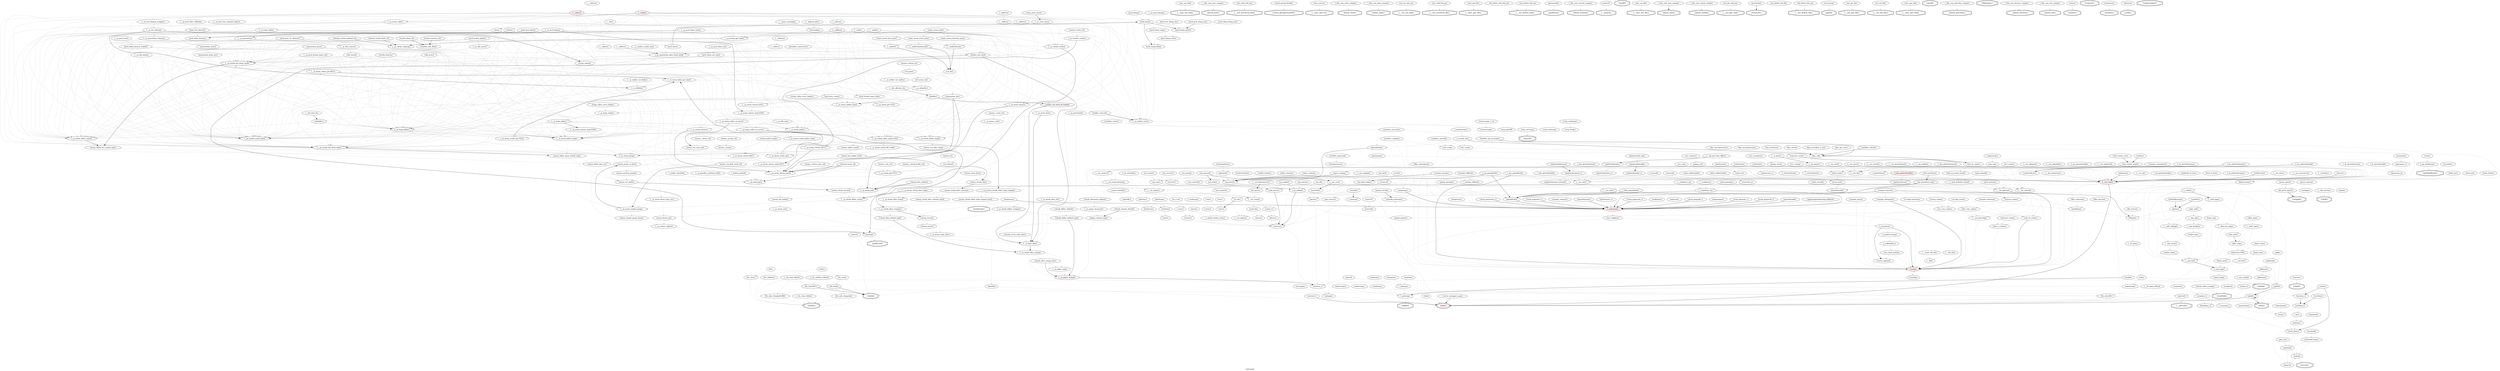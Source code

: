 digraph "Call graph" {
	graph [label="Call graph"];
	node [label="Call graph",
		shape=rectangle,
		style=filled
	];
	Node0x807e65600	 [fillcolor="1.0,2.05216238923e-06,1.0",
		label="{quarantine_drain}",
		shape=""];
	Node0x807e656c0	 [fillcolor="1.0,5.64291148241e-05,1.0",
		label="{quarantine_drain_one}",
		shape=""];
	Node0x807e65600 -> Node0x807e656c0	 [color="#00000033"];
	Node0x80733e560	 [fillcolor="1.0,0.0116625367279,1.0",
		label="{__je_tcache_bin_flush_small}",
		shape=""];
	Node0x807e656c0 -> Node0x80733e560	 [color="#00000033"];
	Node0x80733e680	 [fillcolor="1.0,0.0116479084723,1.0",
		label="{__je_tcache_bin_flush_large}",
		shape=""];
	Node0x807e656c0 -> Node0x80733e680	 [color="#00000033"];
	Node0x80733e740	 [fillcolor="1.0,0.0205876756934,1.0",
		label="{__je_huge_dalloc}",
		shape=""];
	Node0x807e656c0 -> Node0x80733e740	 [color="#00000033"];
	Node0x80733e6e0	 [fillcolor="1.0,0.0115157857687,1.0",
		label="{__je_arena_dalloc_large}",
		shape=""];
	Node0x807e656c0 -> Node0x80733e6e0	 [color="#00000033"];
	Node0x80733e5c0	 [fillcolor="1.0,0.0105389705447,1.0",
		label="{__je_arena_dalloc_small}",
		shape=""];
	Node0x807e656c0 -> Node0x80733e5c0	 [color="#00000033"];
	Node0x80733dd20	 [fillcolor="1.0,0.0199415203184,1.0",
		label="{__je_tcache_event_hard}",
		shape=""];
	Node0x807e656c0 -> Node0x80733dd20	 [color="#00000033"];
	Node0x805622d00	 [fillcolor="1.0,0.000760033653516,1.0",
		label="{gai_strerror}",
		shape=""];
	Node0x805622d60	 [fillcolor="1.0,0.00482579256139,1.0",
		label="{catopen}",
		shape=""];
	Node0x805622d00 -> Node0x805622d60	 [color="#00000033"];
	Node0x803d34420	 [fillcolor="1.0,0.0488080849942,1.0",
		fontsize=16,
		label="{stat}",
		shape=doubleoctagon];
	Node0x805622d60 -> Node0x803d34420	 [color="#00000033"];
	Node0x80561b2e0	 [fillcolor="1.0,2.83661457644e-05,1.0",
		label="{_strptime}",
		shape=""];
	Node0x80561b2e0 -> Node0x80561b2e0	 [color="#00000033"];
	Node0x80561a500	 [fillcolor="1.0,0.00416331212547,1.0",
		label="{tzset}",
		shape=""];
	Node0x80561b2e0 -> Node0x80561a500	 [color="#00000033"];
	Node0x80561a560	 [fillcolor="1.0,0.0110110686529,1.0",
		label="{tzset_basic}",
		shape=""];
	Node0x80561a500 -> Node0x80561a560	 [color="#00000033"];
	Node0x807e4b7c0	 [fillcolor="1.0,1.24933439166e-05,1.0",
		label="{ctl_arena_init}",
		shape=""];
	Node0x80733da20	 [fillcolor="1.0,0.00225387291781,1.0",
		label="{__je_a0malloc}",
		shape=""];
	Node0x807e4b7c0 -> Node0x80733da20	 [color="#00000033"];
	Node0x80733da80	 [fillcolor="1.0,0.007526414258,1.0",
		label="{a0ialloc}",
		shape=""];
	Node0x80733da20 -> Node0x80733da80	 [color="#00000033"];
	Node0x80566b200	 [fillcolor="1.0,0.00887280321656,1.0",
		label="{_gettemp}",
		shape=""];
	Node0x80566b200 -> Node0x803d34420	 [color="#00000033"];
	Node0x80566b260	 [fillcolor="1.0,0.0,1.0",
		fontsize=16,
		label="{mkdir}",
		shape=doubleoctagon];
	Node0x80566b200 -> Node0x80566b260	 [color="#00000033"];
	Node0x803d2dea0	 [fillcolor="1.0,0.00632519339595,1.0",
		fontsize=16,
		label="{lstat}",
		shape=doubleoctagon];
	Node0x80566b200 -> Node0x803d2dea0	 [color="#00000033"];
	Node0x8056ae680	 [fillcolor="1.0,0.000292337776035,1.0",
		label="{getpublickey}",
		shape=""];
	Node0x803d2ee60	 [fillcolor="1.0,0.0115326754706,1.0",
		label="{yp_match}",
		shape=""];
	Node0x8056ae680 -> Node0x803d2ee60;
	Node0x805698d80	 [fillcolor="1.0,0.0135034086601,1.0",
		label="{clnt_perror}",
		shape=""];
	Node0x803d2ee60 -> Node0x805698d80	 [color="#00000033"];
	Node0x8056b7dc0	 [fillcolor="1.0,0.00966479905764,1.0",
		label="{_yp_dobind}",
		shape=""];
	Node0x803d2ee60 -> Node0x8056b7dc0	 [color="#00000033"];
	Node0x80733dc00	 [fillcolor="1.0,0.00562493016465,1.0",
		label="{__je_tcache_alloc_small_hard}",
		shape=""];
	Node0x807e41180	 [fillcolor="1.0,0.00131211695113,1.0",
		label="{__je_arena_tcache_fill_small}",
		shape=""];
	Node0x80733dc00 -> Node0x807e41180	 [color="#00000033"];
	Node0x807e41000	 [fillcolor="1.0,0.0140699715284,1.0",
		label="{__je_arena_purge}",
		shape=""];
	Node0x807e41180 -> Node0x807e41000	 [color="#00000033"];
	Node0x807e412a0	 [fillcolor="1.0,0.00169436013392,1.0",
		label="{__je_decay_ticker_get}",
		shape=""];
	Node0x807e41180 -> Node0x807e412a0	 [color="#00000033"];
	Node0x807e41240	 [fillcolor="1.0,0.00135249781799,1.0",
		label="{arena_bin_malloc_hard}",
		shape=""];
	Node0x807e41180 -> Node0x807e41240	 [color="#00000033"];
	Node0x805619cc0	 [fillcolor="1.0,0.00829328373343,1.0",
		label="{asctime_r}",
		shape=""];
	Node0x8044db140	 [fillcolor="1.0,0.00882352851714,1.0",
		label="{strftime_l}",
		shape=""];
	Node0x805619cc0 -> Node0x8044db140;
	Node0x8044db140 -> Node0x80561a500	 [color="#00000033"];
	Node0x80561b040	 [fillcolor="1.0,0.00342090596776,1.0",
		label="{_fmt}",
		shape=""];
	Node0x8044db140 -> Node0x80561b040	 [color="#00000033"];
	Node0x807e3cba0	 [fillcolor="1.0,0.00049491687927,1.0",
		label="{__je_chunk_alloc_cache}",
		shape=""];
	Node0x807e497e0	 [fillcolor="1.0,0.00138528839336,1.0",
		label="{chunk_recycle}",
		shape=""];
	Node0x807e3cba0 -> Node0x807e497e0	 [color="#00000033"];
	Node0x807e49cc0	 [fillcolor="1.0,0.00053206921698,1.0",
		label="{chunk_record}",
		shape=""];
	Node0x807e497e0 -> Node0x807e49cc0	 [color="#00000033"];
	Node0x807e3c7e0	 [fillcolor="1.0,0.0036696359364,1.0",
		label="{__je_arena_node_alloc}",
		shape=""];
	Node0x807e497e0 -> Node0x807e3c7e0	 [color="#00000033"];
	Node0x803d2eec0	 [fillcolor="1.0,0.0,1.0",
		label="{compat_group}",
		shape=""];
	Node0x803d2e080	 [fillcolor="1.0,0.064265375424,1.0",
		label="{_nsdispatch}",
		shape=""];
	Node0x803d2eec0 -> Node0x803d2e080	 [color="#00000033"];
	Node0x803d2ef80	 [fillcolor="1.0,0.0694871075184,1.0",
		label="{syslog}",
		shape=""];
	Node0x803d2eec0 -> Node0x803d2ef80	 [color="#00000033"];
	Node0x803d2e080 -> Node0x803d2ef80	 [color="#00000033"];
	Node0x805637b40	 [fillcolor="1.0,0.0107688966233,1.0",
		label="{nss_configure}",
		shape=""];
	Node0x803d2e080 -> Node0x805637b40	 [color="#00000033"];
	Node0x808143020	 [fillcolor="1.0,0.0207984009938,1.0",
		label="{vsyslog}",
		shape=""];
	Node0x803d2ef80 -> Node0x808143020	 [color="#00000033"];
	Node0x803d2fee0	 [fillcolor="1.0,0.00229047923943,1.0",
		label="{compat_setnetgrent}",
		shape=""];
	Node0x803d2fee0 -> Node0x803d34420	 [color="#00000033"];
	Node0x803d2fe80	 [fillcolor="1.0,0.000901710869434,1.0",
		label="{parse_netgrp}",
		shape=""];
	Node0x803d2fee0 -> Node0x803d2fe80	 [color="#00000033"];
	Node0x803d2fe80 -> Node0x803d2ee60;
	Node0x803d2fe80 -> Node0x803d2fe80	 [color="#00000033"];
	Node0x807e65ea0	 [fillcolor="1.0,0.00124483247913,1.0",
		label="{__je_arena_choose.4627}",
		shape=""];
	Node0x807e660e0	 [fillcolor="1.0,0.00025064792436,1.0",
		label="{__je_arena_choose_impl.4637}",
		shape=""];
	Node0x807e65ea0 -> Node0x807e660e0	 [color="#00000033"];
	Node0x80733e1a0	 [fillcolor="1.0,0.00688830452884,1.0",
		label="{__je_arena_choose_hard}",
		shape=""];
	Node0x807e660e0 -> Node0x80733e1a0	 [color="#00000033"];
	Node0x80564a5e0	 [fillcolor="1.0,0.0,1.0",
		fontsize=16,
		label="{__mac_set_link}",
		shape=doubleoctagon];
	Node0x80814e2e0	 [fillcolor="1.0,0.0,1.0",
		label="{_libc_sem_post_compat}",
		shape=""];
	Node0x80814e340	 [fillcolor="1.0,0.0,1.0",
		fontsize=16,
		label="{ksem_post}",
		shape=doubleoctagon];
	Node0x80814e2e0 -> Node0x80814e340	 [color="#00000033"];
	Node0x805697ac0	 [fillcolor="1.0,0.00307876726443,1.0",
		label="{__rpc_getconf}",
		shape=""];
	Node0x805697ac0 -> Node0x803d2ef80;
	Node0x80814c240	 [fillcolor="1.0,0.0,1.0",
		label="{__fts_children_44bsd}",
		shape=""];
	Node0x80814c060	 [fillcolor="1.0,0.00564313577218,1.0",
		label="{fts_build.667}",
		shape=""];
	Node0x80814c240 -> Node0x80814c060	 [color="#00000033"];
	Node0x803d2d1e0	 [fillcolor="1.0,0.00433921899508,1.0",
		fontsize=16,
		label="{fchdir}",
		shape=doubleoctagon];
	Node0x80814c240 -> Node0x803d2d1e0	 [color="#00000033"];
	Node0x80814c060 -> Node0x803d2d1e0	 [color="#00000033"];
	Node0x8043d7b80	 [fillcolor="1.0,0.00318752636588,1.0",
		fontsize=16,
		label="{statfs}",
		shape=doubleoctagon];
	Node0x80814c060 -> Node0x8043d7b80;
	Node0x80814c000	 [fillcolor="1.0,0.0,1.0",
		label="{fts_safe_changedir.666}",
		shape=""];
	Node0x80814c060 -> Node0x80814c000	 [color="#00000033"];
	Node0x808144dc0	 [fillcolor="1.0,0.0103973477571,1.0",
		label="{fts_stat.661}",
		shape=""];
	Node0x80814c060 -> Node0x808144dc0	 [color="#00000033"];
	Node0x80566b3e0	 [fillcolor="1.0,0.00299138635118,1.0",
		label="{_mktemp}",
		shape=""];
	Node0x80566b3e0 -> Node0x80566b200	 [color="#00000033"];
	Node0x803d2d960	 [fillcolor="1.0,0.00732585518564,1.0",
		label="{getent}",
		shape=""];
	Node0x803d2d960 -> Node0x803d2d960	 [color="#00000033"];
	Node0x803cff1a0	 [fillcolor="1.0,0.00652100626432,1.0",
		label="{dbopen}",
		shape=""];
	Node0x803d2d960 -> Node0x803cff1a0	 [color="#00000033"];
	Node0x803d34030	 [fillcolor="1.0,0.00498893397064,1.0",
		label="{__hash_open}",
		shape=""];
	Node0x803cff1a0 -> Node0x803d34030	 [color="#00000033"];
	Node0x8083fbf80	 [fillcolor="1.0,0.00150108894428,1.0",
		label="{__bt_open}",
		shape=""];
	Node0x803cff1a0 -> Node0x8083fbf80	 [color="#00000033"];
	Node0x80733f0a0	 [fillcolor="1.0,0.00193723951359,1.0",
		label="{__je_quarantine}",
		shape=""];
	Node0x80733f0a0 -> Node0x807e65600	 [color="#00000033"];
	Node0x80733f0a0 -> Node0x80733e560	 [color="#00000033"];
	Node0x80733f0a0 -> Node0x80733e680	 [color="#00000033"];
	Node0x80733f0a0 -> Node0x80733e740	 [color="#00000033"];
	Node0x80733f0a0 -> Node0x80733e6e0	 [color="#00000033"];
	Node0x80733f0a0 -> Node0x80733e5c0	 [color="#00000033"];
	Node0x807e65660	 [fillcolor="1.0,4.17917304827e-05,1.0",
		label="{quarantine_grow}",
		shape=""];
	Node0x80733f0a0 -> Node0x807e65660	 [color="#00000033"];
	Node0x80733f0a0 -> Node0x80733dd20	 [color="#00000033"];
	Node0x80733e560 -> Node0x807e65ea0	 [color="#00000033"];
	Node0x80733e560 -> Node0x807e41000	 [color="#00000033"];
	Node0x807e42020	 [fillcolor="1.0,0.00122999425223,1.0",
		label="{arena_dalloc_bin_locked_impl}",
		shape=""];
	Node0x80733e560 -> Node0x807e42020;
	Node0x807e66020	 [fillcolor="1.0,0.00135074072387,1.0",
		label="{__je_decay_ticker_get.4631}",
		shape=""];
	Node0x80733e560 -> Node0x807e66020	 [color="#00000033"];
	Node0x80733e680 -> Node0x807e65ea0	 [color="#00000033"];
	Node0x80733e680 -> Node0x807e41000	 [color="#00000033"];
	Node0x80733e680 -> Node0x807e66020	 [color="#00000033"];
	Node0x807e42320	 [fillcolor="1.0,0.00105365689641,1.0",
		label="{arena_dalloc_large_locked_impl}",
		shape=""];
	Node0x80733e680 -> Node0x807e42320;
	Node0x80733e740 -> Node0x80733e560	 [color="#00000033"];
	Node0x80733e740 -> Node0x80733e680	 [color="#00000033"];
	Node0x80733e740 -> Node0x80733e740	 [color="#00000033"];
	Node0x80733e740 -> Node0x80733e6e0	 [color="#00000033"];
	Node0x80733e740 -> Node0x80733e5c0	 [color="#00000033"];
	Node0x80733e740 -> Node0x80733dd20	 [color="#00000033"];
	Node0x80733e740 -> Node0x807e41000	 [color="#00000033"];
	Node0x807e3d0e0	 [fillcolor="1.0,0.00384967985293,1.0",
		label="{__je_arena_chunk_dalloc_huge}",
		shape=""];
	Node0x80733e740 -> Node0x807e3d0e0	 [color="#00000033"];
	Node0x807e59a40	 [fillcolor="1.0,0.00153969696231,1.0",
		label="{__je_decay_ticker_get.4232}",
		shape=""];
	Node0x80733e740 -> Node0x807e59a40	 [color="#00000033"];
	Node0x80733e6e0 -> Node0x807e41000	 [color="#00000033"];
	Node0x80733e6e0 -> Node0x807e412a0	 [color="#00000033"];
	Node0x80733e6e0 -> Node0x807e42320	 [color="#00000033"];
	Node0x80733e5c0 -> Node0x807e41000	 [color="#00000033"];
	Node0x80733e5c0 -> Node0x807e412a0	 [color="#00000033"];
	Node0x80733e5c0 -> Node0x807e42020;
	Node0x807e65660 -> Node0x807e656c0	 [color="#00000033"];
	Node0x807e65660 -> Node0x80733e560	 [color="#00000033"];
	Node0x807e65660 -> Node0x80733e680	 [color="#00000033"];
	Node0x807e65660 -> Node0x80733e740	 [color="#00000033"];
	Node0x807e65660 -> Node0x80733e6e0	 [color="#00000033"];
	Node0x807e65660 -> Node0x80733e5c0	 [color="#00000033"];
	Node0x807e65660 -> Node0x80733dd20	 [color="#00000033"];
	Node0x807e60fa0	 [fillcolor="1.0,0.00161508818649,1.0",
		label="{quarantine_init}",
		shape=""];
	Node0x807e65660 -> Node0x807e60fa0	 [color="#00000033"];
	Node0x80733dd20 -> Node0x80733e560	 [color="#00000033"];
	Node0x80733dd20 -> Node0x80733e680	 [color="#00000033"];
	Node0x803d35aa0	 [fillcolor="1.0,0.0,1.0",
		label="{dbm_open}",
		shape=""];
	Node0x803d35aa0 -> Node0x803d34030	 [color="#00000033"];
	Node0x803d341b0	 [fillcolor="1.0,0.00288677956115,1.0",
		label="{init_hash}",
		shape=""];
	Node0x803d34030 -> Node0x803d341b0	 [color="#00000033"];
	Node0x803d34270	 [fillcolor="1.0,5.6551053938e-05,1.0",
		label="{alloc_segs}",
		shape=""];
	Node0x803d34030 -> Node0x803d34270	 [color="#00000033"];
	Node0x803d343c0	 [fillcolor="1.0,0.00187017312304,1.0",
		label="{hdestroy.3708}",
		shape=""];
	Node0x803d34030 -> Node0x803d343c0	 [color="#00000033"];
	Node0x805649620	 [fillcolor="1.0,0.0,1.0",
		label="{acl_valid_link_np}",
		shape=""];
	Node0x805649680	 [fillcolor="1.0,0.0,1.0",
		fontsize=16,
		label="{__acl_aclcheck_link}",
		shape=doubleoctagon];
	Node0x805649620 -> Node0x805649680	 [color="#00000033"];
	Node0x805651e60	 [fillcolor="1.0,0.0031183248226,1.0",
		label="{__res_pquery}",
		shape=""];
	Node0x8043d6200	 [fillcolor="1.0,0.00868478405677,1.0",
		label="{strerror}",
		shape=""];
	Node0x805651e60 -> Node0x8043d6200	 [color="#00000033"];
	Node0x807dc1b20	 [fillcolor="1.0,0.00804221209906,1.0",
		label="{strerror_r}",
		shape=""];
	Node0x8043d6200 -> Node0x807dc1b20	 [color="#00000033"];
	Node0x807dc1b20 -> Node0x805622d60	 [color="#00000033"];
	Node0x805626f80	 [fillcolor="1.0,0.000352270989753,1.0",
		label="{_nis_gethostbyname}",
		shape=""];
	Node0x805625cc0	 [fillcolor="1.0,0.0633293673541,1.0",
		label="{__res_state}",
		shape=""];
	Node0x805626f80 -> Node0x805625cc0	 [color="#00000033"];
	Node0x805627040	 [fillcolor="1.0,0.00291228691698,1.0",
		label="{_gethostbynis}",
		shape=""];
	Node0x805626f80 -> Node0x805627040;
	Node0x805625cc0 -> Node0x803d34420;
	Node0x805627040 -> Node0x803d2ee60	 [color="#00000033"];
	Node0x805627040 -> Node0x805625cc0	 [color="#00000033"];
	Node0x8044db1a0	 [fillcolor="1.0,0.0,1.0",
		label="{wcsftime}",
		shape=""];
	Node0x8044db1a0 -> Node0x8044db140;
	Node0x807e5f4a0	 [fillcolor="1.0,0.0105405784314,1.0",
		label="{prof_dump_flush}",
		shape=""];
	Node0x8056caac0	 [fillcolor="1.0,0.0143856178924,1.0",
		label="{__je_malloc_write}",
		shape=""];
	Node0x807e5f4a0 -> Node0x8056caac0	 [color="#00000033"];
	Node0x807e66f80	 [fillcolor="1.0,0.0104479669194,1.0",
		label="{wrtmessage}",
		shape=""];
	Node0x8056caac0 -> Node0x807e66f80	 [color="#00000033"];
	Node0x805698ba0	 [fillcolor="1.0,0.000396214085583,1.0",
		label="{clnt_tp_create}",
		shape=""];
	Node0x8056988a0	 [fillcolor="1.0,0.000747185924362,1.0",
		label="{clnt_tp_create_timed}",
		shape=""];
	Node0x805698ba0 -> Node0x8056988a0	 [color="#00000033"];
	Node0x805698960	 [fillcolor="1.0,0.00280630849034,1.0",
		label="{clnt_tli_create}",
		shape=""];
	Node0x8056988a0 -> Node0x805698960	 [color="#00000033"];
	Node0x805698900	 [fillcolor="1.0,0.00172506559967,1.0",
		label="{__rpcb_findaddr_timed}",
		shape=""];
	Node0x8056988a0 -> Node0x805698900	 [color="#00000033"];
	Node0x8056a5300	 [fillcolor="1.0,0.000550299515638,1.0",
		label="{clntudp_bufcreate}",
		shape=""];
	Node0x8056a5f00	 [fillcolor="1.0,0.000845158397321,1.0",
		label="{clnt_com_create}",
		shape=""];
	Node0x8056a5300 -> Node0x8056a5f00	 [color="#00000033"];
	Node0x8056a5f00 -> Node0x805698960	 [color="#00000033"];
	Node0x8056a50c0	 [fillcolor="1.0,0.00135861247725,1.0",
		label="{__rpc_getconfip}",
		shape=""];
	Node0x8056a5f00 -> Node0x8056a50c0	 [color="#00000033"];
	Node0x80569afa0	 [fillcolor="1.0,0.00152665177023,1.0",
		label="{pmap_getport}",
		shape=""];
	Node0x8056a5f00 -> Node0x80569afa0	 [color="#00000033"];
	Node0x807e3d7a0	 [fillcolor="1.0,0.00331736268499,1.0",
		label="{arena_purge_to_limit}",
		shape=""];
	Node0x807e41000 -> Node0x807e3d7a0	 [color="#00000033"];
	Node0x807e3d680	 [fillcolor="1.0,0.00393059032983,1.0",
		label="{__je_arena_maybe_purge}",
		shape=""];
	Node0x807e41000 -> Node0x807e3d680	 [color="#00000033"];
	Node0x807e3daa0	 [fillcolor="1.0,0.000695438993057,1.0",
		label="{arena_unstash_purged}",
		shape=""];
	Node0x807e3d7a0 -> Node0x807e3daa0	 [color="#00000033"];
	Node0x807e3d9e0	 [fillcolor="1.0,0.000248079539651,1.0",
		label="{arena_stash_dirty}",
		shape=""];
	Node0x807e3d7a0 -> Node0x807e3d9e0	 [color="#00000033"];
	Node0x807e3d680 -> Node0x807e3d7a0;
	Node0x807e3d740	 [fillcolor="1.0,0.00146942448415,1.0",
		label="{arena_maybe_purge_decay}",
		shape=""];
	Node0x807e3d680 -> Node0x807e3d740	 [color="#00000033"];
	Node0x8043d2760	 [fillcolor="1.0,0.0,1.0",
		fontsize=16,
		label="{clock_getcpuclockid2}",
		shape=doubleoctagon];
	Node0x80733d9c0	 [fillcolor="1.0,0.0031083829012,1.0",
		label="{__je_stats_print}",
		shape=""];
	Node0x80733d9c0 -> Node0x8056caac0	 [color="#00000033"];
	Node0x807e65c60	 [fillcolor="1.0,0.00275789260167,1.0",
		label="{stats_arena_print}",
		shape=""];
	Node0x80733d9c0 -> Node0x807e65c60	 [color="#00000033"];
	Node0x80733f580	 [fillcolor="1.0,0.00184484262109,1.0",
		label="{__mallctl}",
		shape=""];
	Node0x80733d9c0 -> Node0x80733f580	 [color="#00000033"];
	Node0x807e65c60 -> Node0x8056caac0	 [color="#00000033"];
	Node0x807e65c60 -> Node0x80733f580	 [color="#00000033"];
	Node0x80733f640	 [fillcolor="1.0,0.00169634778759,1.0",
		label="{__mallctlnametomib}",
		shape=""];
	Node0x807e65c60 -> Node0x80733f640	 [color="#00000033"];
	Node0x807e65d20	 [fillcolor="1.0,0.00274712374173,1.0",
		label="{stats_arena_bins_print}",
		shape=""];
	Node0x807e65c60 -> Node0x807e65d20	 [color="#00000033"];
	Node0x80733f700	 [fillcolor="1.0,0.00169634778759,1.0",
		label="{__mallctlbymib}",
		shape=""];
	Node0x807e65c60 -> Node0x80733f700	 [color="#00000033"];
	Node0x807e65d80	 [fillcolor="1.0,0.00274712374173,1.0",
		label="{stats_arena_lruns_print}",
		shape=""];
	Node0x807e65c60 -> Node0x807e65d80	 [color="#00000033"];
	Node0x807e65de0	 [fillcolor="1.0,0.00274712374173,1.0",
		label="{stats_arena_hchunks_print}",
		shape=""];
	Node0x807e65c60 -> Node0x807e65de0	 [color="#00000033"];
	Node0x8056ca5e0	 [fillcolor="1.0,0.00903392653579,1.0",
		label="{__je_quarantine_alloc_hook_work}",
		shape=""];
	Node0x80733f580 -> Node0x8056ca5e0	 [color="#00000033"];
	Node0x807e4b640	 [fillcolor="1.0,0.00045861037618,1.0",
		label="{ctl_init}",
		shape=""];
	Node0x80733f580 -> Node0x807e4b640;
	Node0x8056ca580	 [fillcolor="1.0,0.00514630447135,1.0",
		label="{malloc_init_hard}",
		shape=""];
	Node0x80733f580 -> Node0x8056ca580	 [color="#00000033"];
	Node0x80733e8c0	 [fillcolor="1.0,0.000157709422701,1.0",
		label="{__je_arena_tdata_get_hard}",
		shape=""];
	Node0x807e412a0 -> Node0x80733e8c0;
	Node0x80733e8c0 -> Node0x80733da20	 [color="#00000033"];
	Node0x80733e3e0	 [fillcolor="1.0,0.00291711256668,1.0",
		label="{__je_a0dalloc}",
		shape=""];
	Node0x80733e8c0 -> Node0x80733e3e0	 [color="#00000033"];
	Node0x8056522e0	 [fillcolor="1.0,0.00115381847309,1.0",
		label="{__res_nquerydomain}",
		shape=""];
	Node0x805626b00	 [fillcolor="1.0,0.00398101118273,1.0",
		label="{__res_nquery}",
		shape=""];
	Node0x8056522e0 -> Node0x805626b00	 [color="#00000033"];
	Node0x805626440	 [fillcolor="1.0,0.00262306319376,1.0",
		label="{__res_nsend}",
		shape=""];
	Node0x805626b00 -> Node0x805626440	 [color="#00000033"];
	Node0x803d34e70	 [fillcolor="1.0,0.000853934950181,1.0",
		label="{__find_last_page}",
		shape=""];
	Node0x803d349f0	 [fillcolor="1.0,0.0101454811381,1.0",
		label="{__get_buf}",
		shape=""];
	Node0x803d34e70 -> Node0x803d349f0	 [color="#00000033"];
	Node0x803d34cc0	 [fillcolor="1.0,0.00575324966809,1.0",
		label="{__put_page}",
		shape=""];
	Node0x803d349f0 -> Node0x803d34cc0;
	Node0x805626d40	 [fillcolor="1.0,0.00132237185132,1.0",
		label="{gethostent_r}",
		shape=""];
	Node0x805626d40 -> Node0x805625cc0	 [color="#00000033"];
	Node0x805625d80	 [fillcolor="1.0,0.00266833564758,1.0",
		label="{__res_ninit}",
		shape=""];
	Node0x805626d40 -> Node0x805625d80	 [color="#00000033"];
	Node0x805651ce0	 [fillcolor="1.0,0.00604710424724,1.0",
		label="{__res_vinit}",
		shape=""];
	Node0x805625d80 -> Node0x805651ce0	 [color="#00000033"];
	Node0x8043d79a0	 [fillcolor="1.0,0.00580477407047,1.0",
		label="{error}",
		shape=""];
	Node0x8043d79a0 -> Node0x8043d6200	 [color="#00000033"];
	Node0x80813e620	 [fillcolor="1.0,0.00262268590033,1.0",
		fontsize=16,
		label="{vfork}",
		shape=doubleoctagon];
	Node0x807348f40	 [fillcolor="1.0,4.75296466171e-07,1.0",
		label="{globexp1}",
		shape=""];
	Node0x80813d6c0	 [fillcolor="1.0,0.0,1.0",
		label="{globexp2}",
		shape=""];
	Node0x807348f40 -> Node0x80813d6c0	 [color="#00000033"];
	Node0x807348e80	 [fillcolor="1.0,0.0052377670572,1.0",
		label="{glob0}",
		shape=""];
	Node0x807348f40 -> Node0x807348e80	 [color="#00000033"];
	Node0x80813d6c0 -> Node0x807348f40	 [color="#00000033"];
	Node0x80813d6c0 -> Node0x807348e80	 [color="#00000033"];
	Node0x80813d1e0	 [fillcolor="1.0,0.0108040779475,1.0",
		label="{glob2}",
		shape=""];
	Node0x807348e80 -> Node0x80813d1e0;
	Node0x807e3df20	 [fillcolor="1.0,0.00273353960042,1.0",
		label="{arena_chunk_alloc}",
		shape=""];
	Node0x807e3e9a0	 [fillcolor="1.0,0.000408426669509,1.0",
		label="{arena_chunk_alloc_internal}",
		shape=""];
	Node0x807e3df20 -> Node0x807e3e9a0;
	Node0x807e3e9a0 -> Node0x807e3cba0	 [color="#00000033"];
	Node0x807e3d1a0	 [fillcolor="1.0,0.00338371806449,1.0",
		label="{__je_chunk_dalloc_cache}",
		shape=""];
	Node0x807e3e9a0 -> Node0x807e3d1a0	 [color="#00000033"];
	Node0x807e3ea60	 [fillcolor="1.0,0.000166746213051,1.0",
		label="{arena_chunk_alloc_internal_hard}",
		shape=""];
	Node0x807e3e9a0 -> Node0x807e3ea60	 [color="#00000033"];
	Node0x808143140	 [fillcolor="1.0,0.0163115852651,1.0",
		label="{ctime_r}",
		shape=""];
	Node0x808143140 -> Node0x805619cc0	 [color="#00000033"];
	Node0x80561a800	 [fillcolor="1.0,0.0138663027524,1.0",
		label="{localtime_r}",
		shape=""];
	Node0x808143140 -> Node0x80561a800	 [color="#00000033"];
	Node0x80561a800 -> Node0x80561a560	 [color="#00000033"];
	Node0x805698960 -> Node0x803d2ef80;
	Node0x805698ae0	 [fillcolor="1.0,0.0152497780121,1.0",
		label="{clnt_vc_create}",
		shape=""];
	Node0x805698960 -> Node0x805698ae0	 [color="#00000033"];
	Node0x805698900 -> Node0x805697ac0	 [color="#00000033"];
	Node0x805697a60	 [fillcolor="1.0,0.00966918234971,1.0",
		label="{__rpc_setconf}",
		shape=""];
	Node0x805698900 -> Node0x805697a60	 [color="#00000033"];
	Node0x8056a68c0	 [fillcolor="1.0,0.00546574781744,1.0",
		label="{getclnthandle}",
		shape=""];
	Node0x805698900 -> Node0x8056a68c0	 [color="#00000033"];
	Node0x80565b8e0	 [fillcolor="1.0,0.0,1.0",
		label="{f_prealloc}",
		shape=""];
	Node0x80565b940	 [fillcolor="1.0,0.00131181824663,1.0",
		fontsize=16,
		label="{getdtablesize}",
		shape=doubleoctagon];
	Node0x80565b8e0 -> Node0x80565b940	 [color="#00000033"];
	Node0x8056ae440	 [fillcolor="1.0,0.0143133836642,1.0",
		label="{__rpc_get_time_offset}",
		shape=""];
	Node0x8056276a0	 [fillcolor="1.0,0.000781785009334,1.0",
		label="{gethostbyname}",
		shape=""];
	Node0x8056ae440 -> Node0x8056276a0;
	Node0x8056a52a0	 [fillcolor="1.0,0.00354684457094,1.0",
		label="{clnttcp_create}",
		shape=""];
	Node0x8056ae440 -> Node0x8056a52a0	 [color="#00000033"];
	Node0x805699bc0	 [fillcolor="1.0,0.00393165236816,1.0",
		label="{_rpc_dtablesize}",
		shape=""];
	Node0x8056ae440 -> Node0x805699bc0	 [color="#00000033"];
	Node0x8056273a0	 [fillcolor="1.0,0.000550291296835,1.0",
		label="{gethostbyname_r}",
		shape=""];
	Node0x8056276a0 -> Node0x8056273a0	 [color="#00000033"];
	Node0x8056a52a0 -> Node0x8056a5f00	 [color="#00000033"];
	Node0x805699bc0 -> Node0x80565b940	 [color="#00000033"];
	Node0x8056312a0	 [fillcolor="1.0,0.00131181824663,1.0",
		label="{getnetent_r}",
		shape=""];
	Node0x8056312a0 -> Node0x805625cc0	 [color="#00000033"];
	Node0x805631300	 [fillcolor="1.0,2.37648233085e-06,1.0",
		label="{getnetent_p}",
		shape=""];
	Node0x8056312a0 -> Node0x805631300	 [color="#00000033"];
	Node0x805631300 -> Node0x805625cc0	 [color="#00000033"];
	Node0x8083fbd70	 [fillcolor="1.0,0.00500431741465,1.0",
		label="{tmp}",
		shape=""];
	Node0x8083fbf80 -> Node0x8083fbd70	 [color="#00000033"];
	Node0x803d34c30	 [fillcolor="1.0,0.00202809113873,1.0",
		label="{mkostemp}",
		shape=""];
	Node0x8083fbd70 -> Node0x803d34c30	 [color="#00000033"];
	Node0x803d36280	 [fillcolor="1.0,0.00493740050661,1.0",
		fontsize=16,
		label="{unlink}",
		shape=doubleoctagon];
	Node0x8083fbd70 -> Node0x803d36280	 [color="#00000033"];
	Node0x80733ef20	 [fillcolor="1.0,0.0,1.0",
		label="{__aligned_alloc}",
		shape=""];
	Node0x80733ee60	 [fillcolor="1.0,0.00937135195804,1.0",
		label="{imemalign}",
		shape=""];
	Node0x80733ef20 -> Node0x80733ee60	 [color="#00000033"];
	Node0x80733ee60 -> Node0x8056caac0	 [color="#00000033"];
	Node0x80733ee60 -> Node0x8056ca5e0	 [color="#00000033"];
	Node0x80733ee60 -> Node0x8056ca580	 [color="#00000033"];
	Node0x80733ed40	 [fillcolor="1.0,0.00644565344687,1.0",
		label="{__je_tcache_get_hard}",
		shape=""];
	Node0x80733ee60 -> Node0x80733ed40	 [color="#00000033"];
	Node0x80733eec0	 [fillcolor="1.0,0.0101718591392,1.0",
		label="{__je_arena_palloc}",
		shape=""];
	Node0x80733ee60 -> Node0x80733eec0	 [color="#00000033"];
	Node0x805698840	 [fillcolor="1.0,0.00665003828373,1.0",
		label="{clnt_create_timed}",
		shape=""];
	Node0x805698840 -> Node0x805697ac0	 [color="#00000033"];
	Node0x805698840 -> Node0x8056988a0	 [color="#00000033"];
	Node0x805698840 -> Node0x805697a60	 [color="#00000033"];
	Node0x805697a60 -> Node0x803d2ef80	 [color="#00000033"];
	Node0x807e5f440	 [fillcolor="1.0,0.00586267740852,1.0",
		label="{prof_dump_write}",
		shape=""];
	Node0x807e5f440 -> Node0x807e5f4a0	 [color="#00000033"];
	Node0x807e41480	 [fillcolor="1.0,0.000112331130906,1.0",
		label="{arena_dalloc_bin_run}",
		shape=""];
	Node0x807e42020 -> Node0x807e41480	 [color="#00000033"];
	Node0x807e66020 -> Node0x80733e8c0;
	Node0x805639e20	 [fillcolor="1.0,0.0,1.0",
		label="{iruserok}",
		shape=""];
	Node0x805639b80	 [fillcolor="1.0,0.00323579265817,1.0",
		label="{iruserok_sa}",
		shape=""];
	Node0x805639e20 -> Node0x805639b80	 [color="#00000033"];
	Node0x805639b80 -> Node0x803d2dea0	 [color="#00000033"];
	Node0x805639be0	 [fillcolor="1.0,0.00445822863338,1.0",
		label="{__ivaliduser_sa}",
		shape=""];
	Node0x805639b80 -> Node0x805639be0	 [color="#00000033"];
	Node0x805698ae0 -> Node0x803d2ef80	 [color="#00000033"];
	Node0x80733f640 -> Node0x8056ca5e0	 [color="#00000033"];
	Node0x80733f640 -> Node0x807e4b640;
	Node0x80733f640 -> Node0x8056ca580	 [color="#00000033"];
	Node0x807e65d20 -> Node0x8056caac0	 [color="#00000033"];
	Node0x807e65d20 -> Node0x80733f580	 [color="#00000033"];
	Node0x807e65d20 -> Node0x80733f640	 [color="#00000033"];
	Node0x807e65d20 -> Node0x80733f700	 [color="#00000033"];
	Node0x80733f700 -> Node0x8056ca5e0	 [color="#00000033"];
	Node0x80733f700 -> Node0x807e4b640;
	Node0x80733f700 -> Node0x8056ca580	 [color="#00000033"];
	Node0x807e65d80 -> Node0x8056caac0	 [color="#00000033"];
	Node0x807e65d80 -> Node0x80733f580	 [color="#00000033"];
	Node0x807e65d80 -> Node0x80733f640	 [color="#00000033"];
	Node0x807e65d80 -> Node0x80733f700	 [color="#00000033"];
	Node0x807e65de0 -> Node0x8056caac0	 [color="#00000033"];
	Node0x807e65de0 -> Node0x80733f580	 [color="#00000033"];
	Node0x807e65de0 -> Node0x80733f640	 [color="#00000033"];
	Node0x807e65de0 -> Node0x80733f700	 [color="#00000033"];
	Node0x8056a5540	 [fillcolor="1.0,0.000940802268926,1.0",
		label="{pmap_rmtcall}",
		shape=""];
	Node0x8056a5540 -> Node0x8056a5300;
	Node0x807e4b820	 [fillcolor="1.0,0.00142552804466,1.0",
		label="{ctl_refresh}",
		shape=""];
	Node0x807e53bc0	 [fillcolor="1.0,0.00944135835057,1.0",
		label="{__je_arena_get.4127}",
		shape=""];
	Node0x807e4b820 -> Node0x807e53bc0	 [color="#00000033"];
	Node0x8056cae20	 [fillcolor="1.0,0.0203456722105,1.0",
		label="{__je_arena_init}",
		shape=""];
	Node0x807e53bc0 -> Node0x8056cae20	 [color="#00000033"];
	Node0x80733e440	 [fillcolor="1.0,0.00616061467374,1.0",
		label="{a0idalloc}",
		shape=""];
	Node0x80733e3e0 -> Node0x80733e440	 [color="#00000033"];
	Node0x805637b40 -> Node0x803d34420	 [color="#00000033"];
	Node0x805638020	 [fillcolor="1.0,0.00100458981614,1.0",
		label="{_nsyyparse}",
		shape=""];
	Node0x805637b40 -> Node0x805638020	 [color="#00000033"];
	Node0x807e66ec0	 [fillcolor="1.0,0.0,1.0",
		label="{__je_tsd_cleanup_wrapper}",
		shape=""];
	Node0x807e66da0	 [fillcolor="1.0,0.0022982754065,1.0",
		label="{__je_tsd_cleanup}",
		shape=""];
	Node0x807e66ec0 -> Node0x807e66da0	 [color="#00000033"];
	Node0x807e66da0 -> Node0x80733e3e0;
	Node0x807e58540	 [fillcolor="1.0,0.00531959261263,1.0",
		label="{__je_tcache_cleanup}",
		shape=""];
	Node0x807e66da0 -> Node0x807e58540	 [color="#00000033"];
	Node0x80733eb00	 [fillcolor="1.0,0.00236730244687,1.0",
		label="{arena_unbind}",
		shape=""];
	Node0x807e66da0 -> Node0x80733eb00;
	Node0x807e65720	 [fillcolor="1.0,0.00341108657308,1.0",
		label="{__je_quarantine_cleanup}",
		shape=""];
	Node0x807e66da0 -> Node0x807e65720	 [color="#00000033"];
	Node0x807e4aec0	 [fillcolor="1.0,1.09054079317e-06,1.0",
		label="{__je_ckh_insert}",
		shape=""];
	Node0x807e4af80	 [fillcolor="1.0,0.00057823055547,1.0",
		label="{ckh_grow}",
		shape=""];
	Node0x807e4aec0 -> Node0x807e4af80	 [color="#00000033"];
	Node0x807e4af80 -> Node0x80733e560	 [color="#00000033"];
	Node0x807e4af80 -> Node0x80733e680	 [color="#00000033"];
	Node0x807e4af80 -> Node0x80733e740	 [color="#00000033"];
	Node0x807e4af80 -> Node0x80733e6e0	 [color="#00000033"];
	Node0x807e4af80 -> Node0x80733e5c0	 [color="#00000033"];
	Node0x807e4af80 -> Node0x80733dd20	 [color="#00000033"];
	Node0x807e4a920	 [fillcolor="1.0,0.000531431621992,1.0",
		label="{__je_arena_ichoose}",
		shape=""];
	Node0x807e4af80 -> Node0x807e4a920	 [color="#00000033"];
	Node0x807e4af80 -> Node0x80733eec0	 [color="#00000033"];
	Node0x805631a80	 [fillcolor="1.0,0.0,1.0",
		label="{endnetent}",
		shape=""];
	Node0x805631a80 -> Node0x805625cc0;
	Node0x8056a6260	 [fillcolor="1.0,0.0,1.0",
		label="{svcudp_create}",
		shape=""];
	Node0x8056a6080	 [fillcolor="1.0,0.00481637703728,1.0",
		label="{svc_com_create}",
		shape=""];
	Node0x8056a6260 -> Node0x8056a6080	 [color="#00000033"];
	Node0x8056a6080 -> Node0x803d2ef80	 [color="#00000033"];
	Node0x8056a6080 -> Node0x8056a50c0	 [color="#00000033"];
	Node0x805625c60	 [fillcolor="1.0,0.00187810935487,1.0",
		label="{_dns_getaddrinfo}",
		shape=""];
	Node0x805625c60 -> Node0x803d2ef80;
	Node0x805625c60 -> Node0x805625cc0	 [color="#00000033"];
	Node0x805625c60 -> Node0x805625d80	 [color="#00000033"];
	Node0x805625de0	 [fillcolor="1.0,0.000154722376327,1.0",
		label="{res_searchN}",
		shape=""];
	Node0x805625c60 -> Node0x805625de0	 [color="#00000033"];
	Node0x8056261a0	 [fillcolor="1.0,0.000486420521956,1.0",
		label="{res_queryN}",
		shape=""];
	Node0x805625de0 -> Node0x8056261a0	 [color="#00000033"];
	Node0x805627be0	 [fillcolor="1.0,0.00368587089858,1.0",
		label="{getipnodebyaddr}",
		shape=""];
	Node0x805627be0 -> Node0x805625cc0	 [color="#00000033"];
	Node0x805627be0 -> Node0x805625d80	 [color="#00000033"];
	Node0x805627640	 [fillcolor="1.0,0.00560364954642,1.0",
		label="{gethostbyaddr_r}",
		shape=""];
	Node0x805627be0 -> Node0x805627640;
	Node0x805627640 -> Node0x803d2e080	 [color="#00000033"];
	Node0x805627640 -> Node0x805625cc0	 [color="#00000033"];
	Node0x805627640 -> Node0x805625d80	 [color="#00000033"];
	Node0x805649f20	 [fillcolor="1.0,0.0,1.0",
		label="{mac_execve}",
		shape=""];
	Node0x805649f80	 [fillcolor="1.0,0.0,1.0",
		fontsize=16,
		label="{__mac_execve}",
		shape=doubleoctagon];
	Node0x805649f20 -> Node0x805649f80	 [color="#00000033"];
	Node0x8056af280	 [fillcolor="1.0,0.0,1.0",
		label="{key_get_conv}",
		shape=""];
	Node0x8056aeec0	 [fillcolor="1.0,0.00898190126222,1.0",
		label="{key_call}",
		shape=""];
	Node0x8056af280 -> Node0x8056aeec0	 [color="#00000033"];
	Node0x8056aeec0 -> Node0x805698ba0;
	Node0x803d348d0	 [fillcolor="1.0,0.0,1.0",
		label="{hash_get}",
		shape=""];
	Node0x803d347e0	 [fillcolor="1.0,0.0266385600569,1.0",
		label="{hash_access}",
		shape=""];
	Node0x803d348d0 -> Node0x803d347e0	 [color="#00000033"];
	Node0x803d347e0 -> Node0x803d34e70	 [color="#00000033"];
	Node0x803d347e0 -> Node0x803d349f0	 [color="#00000033"];
	Node0x803d34f30	 [fillcolor="1.0,0.00146552057433,1.0",
		label="{__big_return}",
		shape=""];
	Node0x803d347e0 -> Node0x803d34f30	 [color="#00000033"];
	Node0x803d34ed0	 [fillcolor="1.0,0.00319464764241,1.0",
		label="{__addel}",
		shape=""];
	Node0x803d347e0 -> Node0x803d34ed0	 [color="#00000033"];
	Node0x803d34600	 [fillcolor="1.0,0.0011667185969,1.0",
		label="{flush_meta}",
		shape=""];
	Node0x803d34600 -> Node0x803d34cc0	 [color="#00000033"];
	Node0x803d359e0	 [fillcolor="1.0,0.00988573821241,1.0",
		label="{open_temp}",
		shape=""];
	Node0x803d34cc0 -> Node0x803d359e0	 [color="#00000033"];
	Node0x803d34a50	 [fillcolor="1.0,1.42588939851e-06,1.0",
		label="{__big_keydata}",
		shape=""];
	Node0x803d353e0	 [fillcolor="1.0,0.000516946832467,1.0",
		label="{collect_key}",
		shape=""];
	Node0x803d34a50 -> Node0x803d353e0	 [color="#00000033"];
	Node0x803d353e0 -> Node0x803d349f0	 [color="#00000033"];
	Node0x803d353e0 -> Node0x803d353e0	 [color="#00000033"];
	Node0x803d353e0 -> Node0x803d34f30	 [color="#00000033"];
	Node0x805625ae0	 [fillcolor="1.0,0.0,1.0",
		label="{_files_getaddrinfo}",
		shape=""];
	Node0x805622f40	 [fillcolor="1.0,0.0163967954376,1.0",
		label="{getaddrinfo}",
		shape=""];
	Node0x805625ae0 -> Node0x805622f40;
	Node0x805622f40 -> Node0x803d2e080;
	Node0x8043d63e0	 [fillcolor="1.0,0.000374762752534,1.0",
		label="{_warn}",
		shape=""];
	Node0x8043d6440	 [fillcolor="1.0,0.00356960110713,1.0",
		label="{vwarnc}",
		shape=""];
	Node0x8043d63e0 -> Node0x8043d6440	 [color="#00000033"];
	Node0x8043d6440 -> Node0x8043d6200	 [color="#00000033"];
	Node0x8056275e0	 [fillcolor="1.0,0.000922284642963,1.0",
		label="{gethostbyname2_r}",
		shape=""];
	Node0x8056275e0 -> Node0x805625cc0	 [color="#00000033"];
	Node0x8056275e0 -> Node0x805625d80	 [color="#00000033"];
	Node0x805627460	 [fillcolor="1.0,0.000709057304386,1.0",
		label="{gethostbyname_internal}",
		shape=""];
	Node0x8056275e0 -> Node0x805627460	 [color="#00000033"];
	Node0x805627460 -> Node0x803d2e080	 [color="#00000033"];
	Node0x80561aa40	 [fillcolor="1.0,0.000610148135285,1.0",
		label="{ctime}",
		shape=""];
	Node0x80561aa40 -> Node0x805619cc0;
	Node0x80561aa40 -> Node0x80561a560;
	Node0x805619ea0	 [fillcolor="1.0,0.00131181824663,1.0",
		label="{tzsetwall_basic}",
		shape=""];
	Node0x80561a560 -> Node0x805619ea0	 [color="#00000033"];
	Node0x80561a140	 [fillcolor="1.0,0.0,1.0",
		label="{tzparse}",
		shape=""];
	Node0x80561a560 -> Node0x80561a140	 [color="#00000033"];
	Node0x805619f00	 [fillcolor="1.0,0.00131245197525,1.0",
		label="{tzload}",
		shape=""];
	Node0x80561a560 -> Node0x805619f00	 [color="#00000033"];
	Node0x805619f60	 [fillcolor="1.0,0.00131245197525,1.0",
		label="{gmtload}",
		shape=""];
	Node0x80561a560 -> Node0x805619f60	 [color="#00000033"];
	Node0x805639b20	 [fillcolor="1.0,0.00213864539392,1.0",
		label="{ruserok}",
		shape=""];
	Node0x805639b20 -> Node0x805639b80	 [color="#00000033"];
	Node0x805639b20 -> Node0x805622f40	 [color="#00000033"];
	Node0x8056a6860	 [fillcolor="1.0,0.00545027055694,1.0",
		label="{local_rpcb}",
		shape=""];
	Node0x8056a6860 -> Node0x803d2ef80	 [color="#00000033"];
	Node0x8056a6860 -> Node0x805698ae0	 [color="#00000033"];
	Node0x8056a6860 -> Node0x8056a68c0	 [color="#00000033"];
	Node0x8056a68c0 -> Node0x805698960	 [color="#00000033"];
	Node0x8056a68c0 -> Node0x805622f40	 [color="#00000033"];
	Node0x8056a68c0 -> Node0x8056a6860	 [color="#00000033"];
	Node0x8056a64a0	 [fillcolor="1.0,0.00269286594016,1.0",
		label="{rpc_reg}",
		shape=""];
	Node0x8056a64a0 -> Node0x805697ac0	 [color="#00000033"];
	Node0x8056a64a0 -> Node0x805697a60	 [color="#00000033"];
	Node0x8056a51e0	 [fillcolor="1.0,0.00450247689758,1.0",
		label="{rpcb_unset}",
		shape=""];
	Node0x8056a64a0 -> Node0x8056a51e0	 [color="#00000033"];
	Node0x8056a51e0 -> Node0x8056a6860	 [color="#00000033"];
	Node0x8056ca5e0 -> Node0x80733e560	 [color="#00000033"];
	Node0x8056ca5e0 -> Node0x80733e680	 [color="#00000033"];
	Node0x8056ca5e0 -> Node0x80733e740	 [color="#00000033"];
	Node0x8056ca5e0 -> Node0x80733e6e0	 [color="#00000033"];
	Node0x8056ca5e0 -> Node0x80733e5c0	 [color="#00000033"];
	Node0x8056ca5e0 -> Node0x80733dd20	 [color="#00000033"];
	Node0x8056ca5e0 -> Node0x807e60fa0	 [color="#00000033"];
	Node0x807e4b640 -> Node0x807e4b7c0	 [color="#00000033"];
	Node0x807e4b640 -> Node0x80733da20	 [color="#00000033"];
	Node0x807e4b640 -> Node0x807e4b820	 [color="#00000033"];
	Node0x807e4b640 -> Node0x80733e3e0	 [color="#00000033"];
	Node0x8056cafa0	 [fillcolor="1.0,0.0116063188229,1.0",
		label="{__je_base_alloc}",
		shape=""];
	Node0x8056ca580 -> Node0x8056cafa0;
	Node0x8056ca760	 [fillcolor="1.0,0.0313451348247,1.0",
		label="{malloc_init_hard_a0_locked}",
		shape=""];
	Node0x8056ca580 -> Node0x8056ca760	 [color="#00000033"];
	Node0x80813d7e0	 [fillcolor="1.0,0.0166901558757,1.0",
		label="{sysconf}",
		shape=""];
	Node0x8056ca580 -> Node0x80813d7e0;
	Node0x807e53ec0	 [fillcolor="1.0,0.0027129147969,1.0",
		label="{__je_tcaches_create}",
		shape=""];
	Node0x807e53ec0 -> Node0x807e660e0;
	Node0x807e53ec0 -> Node0x8056cafa0	 [color="#00000033"];
	Node0x80733f220	 [fillcolor="1.0,0.00415288301018,1.0",
		label="{__je_tcache_create}",
		shape=""];
	Node0x807e53ec0 -> Node0x80733f220	 [color="#00000033"];
	Node0x807e49180	 [fillcolor="1.0,0.00571801324329,1.0",
		label="{__je_chunk_alloc_mmap}",
		shape=""];
	Node0x8056cafa0 -> Node0x807e49180;
	Node0x80733f220 -> Node0x80733eec0	 [color="#00000033"];
	Node0x80733f220 -> Node0x8056cae20;
	Node0x80814dbc0	 [fillcolor="1.0,0.0,1.0",
		label="{_libc_sem_close_compat}",
		shape=""];
	Node0x80814db60	 [fillcolor="1.0,1.90118586468e-06,1.0",
		fontsize=16,
		label="{ksem_close}",
		shape=doubleoctagon];
	Node0x80814dbc0 -> Node0x80814db60	 [color="#00000033"];
	Node0x807e3e100	 [fillcolor="1.0,0.00222441967156,1.0",
		label="{arena_run_dalloc}",
		shape=""];
	Node0x807e42320 -> Node0x807e3e100	 [color="#00000033"];
	Node0x80813d840	 [fillcolor="1.0,0.0,1.0",
		fontsize=16,
		label="{setgroups}",
		shape=doubleoctagon];
	Node0x807e41480 -> Node0x807e3e100	 [color="#00000033"];
	Node0x80733ece0	 [fillcolor="1.0,0.0144695218933,1.0",
		label="{__malloc}",
		shape=""];
	Node0x80733ece0 -> Node0x80733dc00	 [color="#00000033"];
	Node0x80733ece0 -> Node0x80733dd20	 [color="#00000033"];
	Node0x80733ece0 -> Node0x8056ca5e0	 [color="#00000033"];
	Node0x80733ece0 -> Node0x8056ca580	 [color="#00000033"];
	Node0x80733dd80	 [fillcolor="1.0,0.0130671221741,1.0",
		label="{__je_arena_malloc_large}",
		shape=""];
	Node0x80733ece0 -> Node0x80733dd80	 [color="#00000033"];
	Node0x80733dde0	 [fillcolor="1.0,0.00736516493407,1.0",
		label="{__je_arena_malloc_hard}",
		shape=""];
	Node0x80733ece0 -> Node0x80733dde0	 [color="#00000033"];
	Node0x80733dba0	 [fillcolor="1.0,0.00390364073191,1.0",
		label="{__je_arena_choose}",
		shape=""];
	Node0x80733ece0 -> Node0x80733dba0	 [color="#00000033"];
	Node0x80733ece0 -> Node0x80733ed40	 [color="#00000033"];
	Node0x80733dd80 -> Node0x807e41000	 [color="#00000033"];
	Node0x80733dd80 -> Node0x807e412a0	 [color="#00000033"];
	Node0x807e41ae0	 [fillcolor="1.0,0.00384632844558,1.0",
		label="{arena_run_alloc_large}",
		shape=""];
	Node0x80733dd80 -> Node0x807e41ae0	 [color="#00000033"];
	Node0x80733dde0 -> Node0x80733dd80	 [color="#00000033"];
	Node0x807e41c00	 [fillcolor="1.0,0.00131052276614,1.0",
		label="{arena_malloc_small}",
		shape=""];
	Node0x80733dde0 -> Node0x807e41c00	 [color="#00000033"];
	Node0x807e41ba0	 [fillcolor="1.0,0.00108342187953,1.0",
		label="{__je_arena_choose.3871}",
		shape=""];
	Node0x80733dde0 -> Node0x807e41ba0	 [color="#00000033"];
	Node0x807e41c60	 [fillcolor="1.0,0.00019521813171,1.0",
		label="{__je_huge_malloc}",
		shape=""];
	Node0x80733dde0 -> Node0x807e41c60	 [color="#00000033"];
	Node0x80733dba0 -> Node0x80733e1a0;
	Node0x80733ed40 -> Node0x807e65ea0	 [color="#00000033"];
	Node0x80733ed40 -> Node0x80733f220	 [color="#00000033"];
	Node0x80733ed40 -> Node0x807e58540;
	Node0x80565a3e0	 [fillcolor="1.0,0.00154444813914,1.0",
		label="{send_dg}",
		shape=""];
	Node0x80565a3e0 -> Node0x805651e60	 [color="#00000033"];
	Node0x80565a4a0	 [fillcolor="1.0,8.09229648998e-05,1.0",
		label="{Aerror}",
		shape=""];
	Node0x80565a3e0 -> Node0x80565a4a0	 [color="#00000033"];
	Node0x80565a440	 [fillcolor="1.0,8.09229648998e-05,1.0",
		label="{Perror}",
		shape=""];
	Node0x80565a3e0 -> Node0x80565a440	 [color="#00000033"];
	Node0x80565a4a0 -> Node0x8043d6200	 [color="#00000033"];
	Node0x80565a440 -> Node0x8043d6200	 [color="#00000033"];
	Node0x80814c000 -> Node0x803d2d1e0	 [color="#00000033"];
	Node0x808144dc0 -> Node0x803d34420	 [color="#00000033"];
	Node0x808144dc0 -> Node0x803d2dea0	 [color="#00000033"];
	Node0x807e4a6e0	 [fillcolor="1.0,0.0278796890308,1.0",
		label="{__je_pages_unmap}",
		shape=""];
	Node0x807e49180 -> Node0x807e4a6e0	 [color="#00000033"];
	Node0x807e4a740	 [fillcolor="1.0,5.06982897249e-06,1.0",
		label="{chunk_alloc_mmap_slow}",
		shape=""];
	Node0x807e49180 -> Node0x807e4a740	 [color="#00000033"];
	Node0x807e4a680	 [fillcolor="1.0,0.000427309715387,1.0",
		label="{__je_pages_map}",
		shape=""];
	Node0x807e49180 -> Node0x807e4a680	 [color="#00000033"];
	Node0x807e4a6e0 -> Node0x807dc1b20;
	Node0x807e4a740 -> Node0x807e4a6e0;
	Node0x807e4a740 -> Node0x807e4a680	 [color="#00000033"];
	Node0x807e4a680 -> Node0x807e4a6e0	 [color="#00000033"];
	Node0x805639220	 [fillcolor="1.0,0.000491786777983,1.0",
		label="{_nsaddsrctomap}",
		shape=""];
	Node0x805639220 -> Node0x803d2ef80	 [color="#00000033"];
	Node0x805637660	 [fillcolor="1.0,8.21382494118e-05,1.0",
		label="{_nsdbtaddsrc}",
		shape=""];
	Node0x805639220 -> Node0x805637660	 [color="#00000033"];
	Node0x805637780	 [fillcolor="1.0,0.00763373892809,1.0",
		label="{nss_load_module}",
		shape=""];
	Node0x805637660 -> Node0x805637780	 [color="#00000033"];
	Node0x8056376c0	 [fillcolor="1.0,0.00136175336419,1.0",
		label="{vector_append}",
		shape=""];
	Node0x805637660 -> Node0x8056376c0	 [color="#00000033"];
	Node0x8056a7f40	 [fillcolor="1.0,0.000539893449125,1.0",
		label="{_authenticate}",
		shape=""];
	Node0x8056ad0c0	 [fillcolor="1.0,0.00375215031738,1.0",
		label="{_svcauth_des}",
		shape=""];
	Node0x8056a7f40 -> Node0x8056ad0c0	 [color="#00000033"];
	Node0x8056ad0c0 -> Node0x8056ae680	 [color="#00000033"];
	Node0x8056ad0c0 -> Node0x8056aeec0;
	Node0x8056aea40	 [fillcolor="1.0,0.000260572119169,1.0",
		label="{cbc_crypt}",
		shape=""];
	Node0x8056ad0c0 -> Node0x8056aea40	 [color="#00000033"];
	Node0x8056aeaa0	 [fillcolor="1.0,0.000414248892322,1.0",
		label="{ecb_crypt}",
		shape=""];
	Node0x8056ad0c0 -> Node0x8056aeaa0	 [color="#00000033"];
	Node0x803d2d240	 [fillcolor="1.0,0.00227905339044,1.0",
		label="{fts_read}",
		shape=""];
	Node0x803d2d240 -> Node0x803d2d1e0	 [color="#00000033"];
	Node0x803d2d300	 [fillcolor="1.0,0.00573209863928,1.0",
		label="{fts_build}",
		shape=""];
	Node0x803d2d240 -> Node0x803d2d300	 [color="#00000033"];
	Node0x803d2d2a0	 [fillcolor="1.0,0.0,1.0",
		label="{fts_safe_changedir}",
		shape=""];
	Node0x803d2d240 -> Node0x803d2d2a0	 [color="#00000033"];
	Node0x803d2d300 -> Node0x803d2d1e0	 [color="#00000033"];
	Node0x803d2d300 -> Node0x8043d7b80;
	Node0x803d2d300 -> Node0x803d2d2a0	 [color="#00000033"];
	Node0x803d2d2a0 -> Node0x803d2d1e0	 [color="#00000033"];
	Node0x805652400	 [fillcolor="1.0,0.000156799195198,1.0",
		label="{__res_opt}",
		shape=""];
	Node0x805652400 -> Node0x805625cc0	 [color="#00000033"];
	Node0x807e41c00 -> Node0x807e41000	 [color="#00000033"];
	Node0x807e41c00 -> Node0x807e412a0	 [color="#00000033"];
	Node0x807e41c00 -> Node0x807e41240	 [color="#00000033"];
	Node0x807e41240 -> Node0x807e3df20;
	Node0x807e41240 -> Node0x807e41480	 [color="#00000033"];
	Node0x8043d24c0	 [fillcolor="1.0,0.0,1.0",
		label="{check_utility_compat}",
		shape=""];
	Node0x8043d2520	 [fillcolor="1.0,0.0048749688304,1.0",
		fontsize=16,
		label="{readlink}",
		shape=doubleoctagon];
	Node0x8043d24c0 -> Node0x8043d2520	 [color="#00000033"];
	Node0x807e60fa0 -> Node0x80733dc00	 [color="#00000033"];
	Node0x807e60fa0 -> Node0x80733dd20	 [color="#00000033"];
	Node0x807e60fa0 -> Node0x80733dd80	 [color="#00000033"];
	Node0x807e60fa0 -> Node0x80733dde0	 [color="#00000033"];
	Node0x807e60fa0 -> Node0x80733e1a0;
	Node0x807e60fa0 -> Node0x8056cae20;
	Node0x803d341b0 -> Node0x803d34420	 [color="#00000033"];
	Node0x803d341b0 -> Node0x803d34270;
	Node0x803d34270 -> Node0x803d343c0	 [color="#00000033"];
	Node0x807e49cc0 -> Node0x807e3c7e0	 [color="#00000033"];
	Node0x807e3c7e0 -> Node0x8056cafa0	 [color="#00000033"];
	Node0x807e668c0	 [fillcolor="1.0,0.0115718938683,1.0",
		label="{tcache_destroy}",
		shape=""];
	Node0x807e58540 -> Node0x807e668c0	 [color="#00000033"];
	Node0x807e668c0 -> Node0x807e65ea0	 [color="#00000033"];
	Node0x807e668c0 -> Node0x80733e560	 [color="#00000033"];
	Node0x807e668c0 -> Node0x80733e680	 [color="#00000033"];
	Node0x807e668c0 -> Node0x80733e740	 [color="#00000033"];
	Node0x807e668c0 -> Node0x80733e6e0	 [color="#00000033"];
	Node0x807e668c0 -> Node0x80733e5c0	 [color="#00000033"];
	Node0x807e668c0 -> Node0x80733dd20	 [color="#00000033"];
	Node0x807e41ae0 -> Node0x807e3df20	 [color="#00000033"];
	Node0x807e60a00	 [fillcolor="1.0,1.82318025168e-05,1.0",
		label="{__je_prof_thread_name_set}",
		shape=""];
	Node0x807e60a00 -> Node0x80733e560	 [color="#00000033"];
	Node0x807e60a00 -> Node0x80733e680	 [color="#00000033"];
	Node0x807e60a00 -> Node0x80733e740	 [color="#00000033"];
	Node0x807e60a00 -> Node0x80733e6e0	 [color="#00000033"];
	Node0x807e60a00 -> Node0x80733e5c0	 [color="#00000033"];
	Node0x807e60a00 -> Node0x80733dd20	 [color="#00000033"];
	Node0x807e60640	 [fillcolor="1.0,0.000967873364672,1.0",
		label="{prof_thread_name_alloc}",
		shape=""];
	Node0x807e60a00 -> Node0x807e60640	 [color="#00000033"];
	Node0x807e60640 -> Node0x80733dc00	 [color="#00000033"];
	Node0x807e60640 -> Node0x80733dd20	 [color="#00000033"];
	Node0x807e60640 -> Node0x80733dd80	 [color="#00000033"];
	Node0x807e60640 -> Node0x80733dde0	 [color="#00000033"];
	Node0x807e5fc20	 [fillcolor="1.0,0.000132314777801,1.0",
		label="{__je_arena_choose.4347}",
		shape=""];
	Node0x807e60640 -> Node0x807e5fc20	 [color="#00000033"];
	Node0x807e5fe60	 [fillcolor="1.0,0.000346569635558,1.0",
		label="{__je_arena_get.4351}",
		shape=""];
	Node0x807e60640 -> Node0x807e5fe60	 [color="#00000033"];
	Node0x8056261a0 -> Node0x805626440	 [color="#00000033"];
	Node0x80733d5a0	 [fillcolor="1.0,0.0213366339157,1.0",
		label="{__je_arena_get}",
		shape=""];
	Node0x80733e1a0 -> Node0x80733d5a0	 [color="#00000033"];
	Node0x80733d6c0	 [fillcolor="1.0,0.000680094877193,1.0",
		label="{arena_init_locked}",
		shape=""];
	Node0x80733e1a0 -> Node0x80733d6c0	 [color="#00000033"];
	Node0x805639ee0	 [fillcolor="1.0,0.0,1.0",
		label="{__ivaliduser_af}",
		shape=""];
	Node0x805639ee0 -> Node0x805639be0	 [color="#00000033"];
	Node0x805639be0 -> Node0x803d2e080;
	Node0x805639be0 -> Node0x805622f40;
	Node0x805648a20	 [fillcolor="1.0,0.0,1.0",
		label="{acl_set_link_np}",
		shape=""];
	Node0x805648a80	 [fillcolor="1.0,0.0,1.0",
		fontsize=16,
		label="{__acl_set_link}",
		shape=doubleoctagon];
	Node0x805648a20 -> Node0x805648a80	 [color="#00000033"];
	Node0x805637780 -> Node0x803d2ef80	 [color="#00000033"];
	Node0x805637780 -> Node0x8056376c0	 [color="#00000033"];
	Node0x8056376c0 -> Node0x803d2ef80	 [color="#00000033"];
	Node0x805651d40	 [fillcolor="1.0,0.0,1.0",
		label="{__p_query}",
		shape=""];
	Node0x805651e00	 [fillcolor="1.0,0.00334150287259,1.0",
		label="{__fp_nquery}",
		shape=""];
	Node0x805651d40 -> Node0x805651e00;
	Node0x805651e00 -> Node0x805651e60	 [color="#00000033"];
	Node0x805651e00 -> Node0x805625cc0	 [color="#00000033"];
	Node0x805651c80	 [fillcolor="1.0,0.00126483875599,1.0",
		label="{__res_init}",
		shape=""];
	Node0x805651e00 -> Node0x805651c80	 [color="#00000033"];
	Node0x8056495c0	 [fillcolor="1.0,0.0,1.0",
		fontsize=16,
		label="{__acl_aclcheck_file}",
		shape=doubleoctagon];
	Node0x807e3d0e0 -> Node0x807e3d1a0	 [color="#00000033"];
	Node0x807e59a40 -> Node0x80733e8c0;
	Node0x807e5ad60	 [fillcolor="1.0,0.00395613770081,1.0",
		label="{prof_tctx_destroy}",
		shape=""];
	Node0x807e5ad60 -> Node0x80733e560	 [color="#00000033"];
	Node0x807e5ad60 -> Node0x80733e680	 [color="#00000033"];
	Node0x807e5ad60 -> Node0x80733e740	 [color="#00000033"];
	Node0x807e5ad60 -> Node0x80733e6e0	 [color="#00000033"];
	Node0x807e5ad60 -> Node0x80733e5c0	 [color="#00000033"];
	Node0x807e5ad60 -> Node0x80733dd20	 [color="#00000033"];
	Node0x807e5e120	 [fillcolor="1.0,0.000567808186869,1.0",
		label="{prof_tdata_destroy}",
		shape=""];
	Node0x807e5ad60 -> Node0x807e5e120	 [color="#00000033"];
	Node0x807e5e060	 [fillcolor="1.0,0.000687005730435,1.0",
		label="{prof_gctx_try_destroy}",
		shape=""];
	Node0x807e5ad60 -> Node0x807e5e060	 [color="#00000033"];
	Node0x807e4b100	 [fillcolor="1.0,1.45212128925e-06,1.0",
		label="{__je_ckh_remove}",
		shape=""];
	Node0x807e5ad60 -> Node0x807e4b100	 [color="#00000033"];
	Node0x807e5e5a0	 [fillcolor="1.0,0.00224324560641,1.0",
		label="{prof_tdata_destroy_locked}",
		shape=""];
	Node0x807e5e120 -> Node0x807e5e5a0	 [color="#00000033"];
	Node0x807e5e060 -> Node0x80733e560	 [color="#00000033"];
	Node0x807e5e060 -> Node0x80733e680	 [color="#00000033"];
	Node0x807e5e060 -> Node0x80733e740	 [color="#00000033"];
	Node0x807e5e060 -> Node0x80733e6e0	 [color="#00000033"];
	Node0x807e5e060 -> Node0x80733e5c0	 [color="#00000033"];
	Node0x807e5e060 -> Node0x80733dd20	 [color="#00000033"];
	Node0x807e5e060 -> Node0x807e4b100	 [color="#00000033"];
	Node0x807e5e540	 [fillcolor="1.0,0.000345822733903,1.0",
		label="{prof_leave}",
		shape=""];
	Node0x807e5e060 -> Node0x807e5e540	 [color="#00000033"];
	Node0x807e4b1c0	 [fillcolor="1.0,0.000662079666751,1.0",
		label="{ckh_shrink}",
		shape=""];
	Node0x807e4b100 -> Node0x807e4b1c0	 [color="#00000033"];
	Node0x8056a50c0 -> Node0x803d2ef80	 [color="#00000033"];
	Node0x803d34f30 -> Node0x803d349f0	 [color="#00000033"];
	Node0x803d35380	 [fillcolor="1.0,0.0,1.0",
		label="{collect_data}",
		shape=""];
	Node0x803d34f30 -> Node0x803d35380	 [color="#00000033"];
	Node0x803d35380 -> Node0x803d349f0	 [color="#00000033"];
	Node0x803d35380 -> Node0x803d35380	 [color="#00000033"];
	Node0x8056a7880	 [fillcolor="1.0,0.000614585505562,1.0",
		label="{svc_register}",
		shape=""];
	Node0x8056a5060	 [fillcolor="1.0,0.00092967686828,1.0",
		label="{pmap_set}",
		shape=""];
	Node0x8056a7880 -> Node0x8056a5060	 [color="#00000033"];
	Node0x8056a5060 -> Node0x8056a50c0	 [color="#00000033"];
	Node0x8056a5120	 [fillcolor="1.0,0.0023837620006,1.0",
		label="{rpcb_set}",
		shape=""];
	Node0x8056a5060 -> Node0x8056a5120	 [color="#00000033"];
	Node0x805619e40	 [fillcolor="1.0,0.0,1.0",
		label="{tzsetwall}",
		shape=""];
	Node0x805619e40 -> Node0x805619ea0	 [color="#00000033"];
	Node0x805619ea0 -> Node0x805619f00	 [color="#00000033"];
	Node0x805619ea0 -> Node0x805619f60	 [color="#00000033"];
	Node0x803d34ed0 -> Node0x803d349f0	 [color="#00000033"];
	Node0x803d35140	 [fillcolor="1.0,1.77127149726e-05,1.0",
		label="{__split_page}",
		shape=""];
	Node0x803d34ed0 -> Node0x803d35140;
	Node0x803d35260	 [fillcolor="1.0,2.08417500416e-05,1.0",
		label="{__add_ovflpage}",
		shape=""];
	Node0x803d34ed0 -> Node0x803d35260	 [color="#00000033"];
	Node0x8056270a0	 [fillcolor="1.0,0.000468792749077,1.0",
		label="{_nis_gethostbyaddr}",
		shape=""];
	Node0x8056270a0 -> Node0x805625cc0	 [color="#00000033"];
	Node0x8056270a0 -> Node0x805627040;
	Node0x807e5f800	 [fillcolor="1.0,0.0,1.0",
		label="{prof_tctx_dump_iter}",
		shape=""];
	Node0x807e5f2c0	 [fillcolor="1.0,0.00524537180066,1.0",
		label="{prof_dump_printf}",
		shape=""];
	Node0x807e5f800 -> Node0x807e5f2c0	 [color="#00000033"];
	Node0x807e5f2c0 -> Node0x807e5f440	 [color="#00000033"];
	Node0x8056aece0	 [fillcolor="1.0,0.000216268218566,1.0",
		label="{common_crypt}",
		shape=""];
	Node0x8056aea40 -> Node0x8056aece0	 [color="#00000033"];
	Node0x8056aeaa0 -> Node0x8056aece0	 [color="#00000033"];
	Node0x805631360	 [fillcolor="1.0,0.0,1.0",
		label="{getnetent}",
		shape=""];
	Node0x805631360 -> Node0x8056312a0	 [color="#00000033"];
	Node0x80564a0a0	 [fillcolor="1.0,0.0,1.0",
		label="{mac_get_file}",
		shape=""];
	Node0x80564a100	 [fillcolor="1.0,0.0,1.0",
		fontsize=16,
		label="{__mac_get_file}",
		shape=doubleoctagon];
	Node0x80564a0a0 -> Node0x80564a100	 [color="#00000033"];
	Node0x8043d2c40	 [fillcolor="1.0,0.0,1.0",
		label="{ctermid_r}",
		shape=""];
	Node0x8043d2c40 -> Node0x803d34420;
	Node0x805622ac0	 [fillcolor="1.0,0.000587635806602,1.0",
		label="{ether_hostton}",
		shape=""];
	Node0x805622ac0 -> Node0x803d2ee60	 [color="#00000033"];
	Node0x803d34c30 -> Node0x80566b200	 [color="#00000033"];
	Node0x8073473e0	 [fillcolor="1.0,0.0027115726737,1.0",
		label="{nis_passwd}",
		shape=""];
	Node0x8073473e0 -> Node0x803d2ee60	 [color="#00000033"];
	Node0x803d2ee00	 [fillcolor="1.0,0.000922628666714,1.0",
		label="{yp_next}",
		shape=""];
	Node0x8073473e0 -> Node0x803d2ee00	 [color="#00000033"];
	Node0x803d2eda0	 [fillcolor="1.0,0.000922628666714,1.0",
		label="{yp_first}",
		shape=""];
	Node0x8073473e0 -> Node0x803d2eda0	 [color="#00000033"];
	Node0x807347920	 [fillcolor="1.0,7.42688871796e-05,1.0",
		label="{yp_order}",
		shape=""];
	Node0x8073473e0 -> Node0x807347920;
	Node0x807347980	 [fillcolor="1.0,0.00266043379802,1.0",
		label="{__pw_scan}",
		shape=""];
	Node0x8073473e0 -> Node0x807347980;
	Node0x803d2ee00 -> Node0x805698d80	 [color="#00000033"];
	Node0x803d2ee00 -> Node0x8056b7dc0	 [color="#00000033"];
	Node0x803d2eda0 -> Node0x805698d80	 [color="#00000033"];
	Node0x803d2eda0 -> Node0x8056b7dc0	 [color="#00000033"];
	Node0x807347920 -> Node0x805698d80	 [color="#00000033"];
	Node0x807347920 -> Node0x8056b7dc0	 [color="#00000033"];
	Node0x807348340	 [fillcolor="1.0,0.00202435425129,1.0",
		label="{initshells}",
		shape=""];
	Node0x807347980 -> Node0x807348340;
	Node0x8056af1c0	 [fillcolor="1.0,0.0,1.0",
		label="{key_decryptsession}",
		shape=""];
	Node0x8056af1c0 -> Node0x8056aeec0	 [color="#00000033"];
	Node0x807e53c80	 [fillcolor="1.0,0.000156264180847,1.0",
		label="{arena_i_lg_dirty_mult_ctl}",
		shape=""];
	Node0x807e53c80 -> Node0x807e3d680;
	Node0x807e53c80 -> Node0x807e53bc0	 [color="#00000033"];
	Node0x80733f100	 [fillcolor="1.0,0.0032686186009,1.0",
		label="{__je_arena_ralloc}",
		shape=""];
	Node0x80733f100 -> Node0x80733f0a0	 [color="#00000033"];
	Node0x80733f100 -> Node0x80733e560	 [color="#00000033"];
	Node0x80733f100 -> Node0x80733e680	 [color="#00000033"];
	Node0x80733f100 -> Node0x80733e740	 [color="#00000033"];
	Node0x80733f100 -> Node0x80733e6e0	 [color="#00000033"];
	Node0x80733f100 -> Node0x80733e5c0	 [color="#00000033"];
	Node0x80733f100 -> Node0x80733dd20	 [color="#00000033"];
	Node0x807e425c0	 [fillcolor="1.0,0.0025757490224,1.0",
		label="{__je_huge_ralloc}",
		shape=""];
	Node0x80733f100 -> Node0x807e425c0	 [color="#00000033"];
	Node0x807e42560	 [fillcolor="1.0,6.18180170435e-05,1.0",
		label="{arena_ralloc_move_helper}",
		shape=""];
	Node0x80733f100 -> Node0x807e42560	 [color="#00000033"];
	Node0x80733f340	 [fillcolor="1.0,0.00198893455726,1.0",
		label="{__je_arena_ralloc_no_move}",
		shape=""];
	Node0x80733f100 -> Node0x80733f340	 [color="#00000033"];
	Node0x807e425c0 -> Node0x80733f0a0	 [color="#00000033"];
	Node0x807e425c0 -> Node0x80733e560	 [color="#00000033"];
	Node0x807e425c0 -> Node0x80733e680	 [color="#00000033"];
	Node0x807e425c0 -> Node0x80733e740	 [color="#00000033"];
	Node0x807e425c0 -> Node0x80733e6e0	 [color="#00000033"];
	Node0x807e425c0 -> Node0x80733e5c0	 [color="#00000033"];
	Node0x807e425c0 -> Node0x80733dd20	 [color="#00000033"];
	Node0x807e5a520	 [fillcolor="1.0,3.43994948232e-06,1.0",
		label="{huge_ralloc_move_helper}",
		shape=""];
	Node0x807e425c0 -> Node0x807e5a520	 [color="#00000033"];
	Node0x807e423e0	 [fillcolor="1.0,0.0028128312927,1.0",
		label="{__je_huge_ralloc_no_move}",
		shape=""];
	Node0x807e425c0 -> Node0x807e423e0	 [color="#00000033"];
	Node0x807e42560 -> Node0x80733dc00	 [color="#00000033"];
	Node0x807e42560 -> Node0x80733dd20	 [color="#00000033"];
	Node0x807e42560 -> Node0x80733dd80	 [color="#00000033"];
	Node0x807e42560 -> Node0x80733dde0	 [color="#00000033"];
	Node0x807e42560 -> Node0x80733eec0	 [color="#00000033"];
	Node0x807e42560 -> Node0x807e41ba0	 [color="#00000033"];
	Node0x80733f340 -> Node0x807e41000	 [color="#00000033"];
	Node0x80733f340 -> Node0x807e412a0	 [color="#00000033"];
	Node0x80733f340 -> Node0x807e423e0	 [color="#00000033"];
	Node0x807e41ea0	 [fillcolor="1.0,0.000877448616995,1.0",
		label="{arena_run_trim_tail}",
		shape=""];
	Node0x80733f340 -> Node0x807e41ea0;
	Node0x80563f100	 [fillcolor="1.0,0.0,1.0",
		label="{acl_delete_def_link_np}",
		shape=""];
	Node0x80563f160	 [fillcolor="1.0,9.50592932342e-07,1.0",
		fontsize=16,
		label="{__acl_delete_link}",
		shape=doubleoctagon];
	Node0x80563f100 -> Node0x80563f160	 [color="#00000033"];
	Node0x805631540	 [fillcolor="1.0,0.0019761408524,1.0",
		label="{_getnetbynis}",
		shape=""];
	Node0x805631540 -> Node0x803d2ee60	 [color="#00000033"];
	Node0x805631540 -> Node0x805625cc0	 [color="#00000033"];
	Node0x8056adb40	 [fillcolor="1.0,0.000239846866813,1.0",
		label="{svc_run}",
		shape=""];
	Node0x8056adb40 -> Node0x8043d63e0	 [color="#00000033"];
	Node0x803d2fa00	 [fillcolor="1.0,0.0,1.0",
		label="{getmntinfo}",
		shape=""];
	Node0x803d2fa60	 [fillcolor="1.0,0.0,1.0",
		fontsize=16,
		label="{getfsstat}",
		shape=doubleoctagon];
	Node0x803d2fa00 -> Node0x803d2fa60	 [color="#00000033"];
	Node0x807347d40	 [fillcolor="1.0,0.0,1.0",
		label="{wrap_getpwent_r}",
		shape=""];
	Node0x807347d40 -> Node0x803d2e080;
	Node0x807348400	 [fillcolor="1.0,0.00162128314339,1.0",
		label="{sl_init}",
		shape=""];
	Node0x8043d6080	 [fillcolor="1.0,0.00551262762966,1.0",
		label="{verrc}",
		shape=""];
	Node0x807348400 -> Node0x8043d6080;
	Node0x8043d6080 -> Node0x8043d6200	 [color="#00000033"];
	Node0x80561b040 -> Node0x80561b040	 [color="#00000033"];
	Node0x80561aaa0	 [fillcolor="1.0,0.00203234652713,1.0",
		label="{mktime}",
		shape=""];
	Node0x80561b040 -> Node0x80561aaa0	 [color="#00000033"];
	Node0x80561aaa0 -> Node0x80561a560	 [color="#00000033"];
	Node0x8056277c0	 [fillcolor="1.0,0.0,1.0",
		label="{sethostent}",
		shape=""];
	Node0x805626b60	 [fillcolor="1.0,0.00132237185132,1.0",
		label="{_sethostdnsent}",
		shape=""];
	Node0x8056277c0 -> Node0x805626b60	 [color="#00000033"];
	Node0x805626b60 -> Node0x805625cc0	 [color="#00000033"];
	Node0x805626b60 -> Node0x805625d80	 [color="#00000033"];
	Node0x80733da80 -> Node0x80733dc00	 [color="#00000033"];
	Node0x80733da80 -> Node0x80733dd20	 [color="#00000033"];
	Node0x80733da80 -> Node0x80733dd80	 [color="#00000033"];
	Node0x80733da80 -> Node0x80733dde0	 [color="#00000033"];
	Node0x80733da80 -> Node0x80733dba0	 [color="#00000033"];
	Node0x80733da80 -> Node0x80733d5a0	 [color="#00000033"];
	Node0x80733da80 -> Node0x8056ca760;
	Node0x80733d5a0 -> Node0x8056cae20	 [color="#00000033"];
	Node0x8056ca760 -> Node0x8056caac0	 [color="#00000033"];
	Node0x8056ca760 -> Node0x8056cafa0;
	Node0x8056ca760 -> Node0x8056cae20	 [color="#00000033"];
	Node0x8056caca0	 [fillcolor="1.0,0.00127211441599,1.0",
		label="{__je_arena_boot}",
		shape=""];
	Node0x8056ca760 -> Node0x8056caca0	 [color="#00000033"];
	Node0x8056caa60	 [fillcolor="1.0,0.00558324296182,1.0",
		label="{malloc_conf_init}",
		shape=""];
	Node0x8056ca760 -> Node0x8056caa60	 [color="#00000033"];
	Node0x8056315a0	 [fillcolor="1.0,0.00222880516027,1.0",
		label="{_nis_getnetbyaddr}",
		shape=""];
	Node0x8056315a0 -> Node0x805625cc0	 [color="#00000033"];
	Node0x8056315a0 -> Node0x805631540	 [color="#00000033"];
	Node0x8056c10c0	 [fillcolor="1.0,0.0,1.0",
		label="{yp_bind}",
		shape=""];
	Node0x8056c1120	 [fillcolor="1.0,0.00181877953828,1.0",
		label="{yp_bind_locked}",
		shape=""];
	Node0x8056c10c0 -> Node0x8056c1120	 [color="#00000033"];
	Node0x8056c1120 -> Node0x8056b7dc0	 [color="#00000033"];
	Node0x8056398e0	 [fillcolor="1.0,0.000434478070184,1.0",
		label="{perror}",
		shape=""];
	Node0x8056398e0 -> Node0x807dc1b20	 [color="#00000033"];
	Node0x805626980	 [fillcolor="1.0,0.000830370971714,1.0",
		label="{_dns_gethostbyname}",
		shape=""];
	Node0x805626980 -> Node0x805625cc0	 [color="#00000033"];
	Node0x805626680	 [fillcolor="1.0,0.00689220556204,1.0",
		label="{gethostanswer}",
		shape=""];
	Node0x805626980 -> Node0x805626680	 [color="#00000033"];
	Node0x8056269e0	 [fillcolor="1.0,9.76256272017e-05,1.0",
		label="{__res_nsearch}",
		shape=""];
	Node0x805626980 -> Node0x8056269e0	 [color="#00000033"];
	Node0x805626680 -> Node0x803d2ef80	 [color="#00000033"];
	Node0x8056269e0 -> Node0x8056522e0	 [color="#00000033"];
	Node0x8056269e0 -> Node0x805626b00	 [color="#00000033"];
	Node0x805622a00	 [fillcolor="1.0,0.00132105368186,1.0",
		label="{ether_ntohost}",
		shape=""];
	Node0x805622a00 -> Node0x803d2ee60	 [color="#00000033"];
	Node0x80814e280	 [fillcolor="1.0,0.0,1.0",
		fontsize=16,
		label="{ksem_trywait}",
		shape=doubleoctagon];
	Node0x80733eb00 -> Node0x80733d5a0	 [color="#00000033"];
	Node0x803d2e260	 [fillcolor="1.0,0.0,1.0",
		label="{compat_setgrent}",
		shape=""];
	Node0x803d2e260 -> Node0x803d2e080	 [color="#00000033"];
	Node0x8056a6ce0	 [fillcolor="1.0,0.000163394610591,1.0",
		label="{rpcb_gettime}",
		shape=""];
	Node0x8056a6ce0 -> Node0x805697ac0	 [color="#00000033"];
	Node0x8056a6ce0 -> Node0x805697a60	 [color="#00000033"];
	Node0x8056a6ce0 -> Node0x8056a68c0	 [color="#00000033"];
	Node0x80566b380	 [fillcolor="1.0,0.0,1.0",
		label="{mkdtemp}",
		shape=""];
	Node0x80566b380 -> Node0x80566b200	 [color="#00000033"];
	Node0x807dc1d00	 [fillcolor="1.0,0.00131181824663,1.0",
		fontsize=16,
		label="{setpgid}",
		shape=doubleoctagon];
	Node0x808142300	 [fillcolor="1.0,0.0,1.0",
		label="{semctl}",
		shape=""];
	Node0x808142360	 [fillcolor="1.0,0.0,1.0",
		fontsize=16,
		label="{__semctl}",
		shape=doubleoctagon];
	Node0x808142300 -> Node0x808142360	 [color="#00000033"];
	Node0x807e58000	 [fillcolor="1.0,0.000820179316511,1.0",
		label="{thread_arena_ctl}",
		shape=""];
	Node0x807e58000 -> Node0x807e53bc0	 [color="#00000033"];
	Node0x807e58000 -> Node0x80733e1a0;
	Node0x807e58000 -> Node0x80733d5a0;
	Node0x807e3d440	 [fillcolor="1.0,0.00419500645934,1.0",
		label="{__je_chunk_dalloc_wrapper}",
		shape=""];
	Node0x807e3daa0 -> Node0x807e3d440	 [color="#00000033"];
	Node0x807e3daa0 -> Node0x807e3e100	 [color="#00000033"];
	Node0x807e3d440 -> Node0x807e49cc0	 [color="#00000033"];
	Node0x807e43ca0	 [fillcolor="1.0,0.00565901408154,1.0",
		label="{chunk_dalloc_default_impl}",
		shape=""];
	Node0x807e3d440 -> Node0x807e43ca0	 [color="#00000033"];
	Node0x807e3e100 -> Node0x807e3d680	 [color="#00000033"];
	Node0x807e3e640	 [fillcolor="1.0,0.00130914188542,1.0",
		label="{arena_chunk_discard}",
		shape=""];
	Node0x807e3e100 -> Node0x807e3e640;
	Node0x807e3d1a0 -> Node0x807e3d680	 [color="#00000033"];
	Node0x807e3d1a0 -> Node0x807e49cc0	 [color="#00000033"];
	Node0x8056afc40	 [fillcolor="1.0,0.000722183857405,1.0",
		label="{_getgroups}",
		shape=""];
	Node0x8056afc40 -> Node0x803d2e080;
	Node0x807e58360	 [fillcolor="1.0,0.0,1.0",
		label="{thread_tcache_enabled_ctl}",
		shape=""];
	Node0x807e58360 -> Node0x807e58540;
	Node0x805626440 -> Node0x805651e60	 [color="#00000033"];
	Node0x805626440 -> Node0x80565a3e0	 [color="#00000033"];
	Node0x80565a380	 [fillcolor="1.0,3.05423476912e-05,1.0",
		label="{send_vc}",
		shape=""];
	Node0x805626440 -> Node0x80565a380	 [color="#00000033"];
	Node0x80565a380 -> Node0x805651e60	 [color="#00000033"];
	Node0x80565a380 -> Node0x80565a4a0	 [color="#00000033"];
	Node0x80565a380 -> Node0x80565a440	 [color="#00000033"];
	Node0x805696bc0	 [fillcolor="1.0,0.0,1.0",
		fontsize=16,
		label="{wait6}",
		shape=doubleoctagon];
	Node0x805626f20	 [fillcolor="1.0,0.0,1.0",
		label="{_ht_gethostbyaddr}",
		shape=""];
	Node0x805626f20 -> Node0x805625cc0	 [color="#00000033"];
	Node0x807e5fb00	 [fillcolor="1.0,0.00241939615918,1.0",
		label="{__je_prof_lookup}",
		shape=""];
	Node0x807e5fb00 -> Node0x80733dc00	 [color="#00000033"];
	Node0x807e5fb00 -> Node0x80733e560	 [color="#00000033"];
	Node0x807e5fb00 -> Node0x80733e680	 [color="#00000033"];
	Node0x807e5fb00 -> Node0x80733e740	 [color="#00000033"];
	Node0x807e5fb00 -> Node0x80733e6e0	 [color="#00000033"];
	Node0x807e5fb00 -> Node0x80733e5c0	 [color="#00000033"];
	Node0x807e5fb00 -> Node0x80733dd20	 [color="#00000033"];
	Node0x807e5fb00 -> Node0x807e4aec0	 [color="#00000033"];
	Node0x807e5fb00 -> Node0x80733dd80	 [color="#00000033"];
	Node0x807e5fb00 -> Node0x80733dde0	 [color="#00000033"];
	Node0x807e5fb00 -> Node0x807e5e060	 [color="#00000033"];
	Node0x807e5fb00 -> Node0x807e5fc20	 [color="#00000033"];
	Node0x807e5fda0	 [fillcolor="1.0,8.26421286045e-05,1.0",
		label="{__je_arena_choose_impl.4350}",
		shape=""];
	Node0x807e5fb00 -> Node0x807e5fda0;
	Node0x807e5fb60	 [fillcolor="1.0,0.000637214379405,1.0",
		label="{prof_lookup_global}",
		shape=""];
	Node0x807e5fb00 -> Node0x807e5fb60	 [color="#00000033"];
	Node0x807e5fc20 -> Node0x807e5fda0	 [color="#00000033"];
	Node0x807e5fda0 -> Node0x80733e1a0	 [color="#00000033"];
	Node0x807e5fb60 -> Node0x80733e560	 [color="#00000033"];
	Node0x807e5fb60 -> Node0x80733e680	 [color="#00000033"];
	Node0x807e5fb60 -> Node0x80733e740	 [color="#00000033"];
	Node0x807e5fb60 -> Node0x80733e6e0	 [color="#00000033"];
	Node0x807e5fb60 -> Node0x80733e5c0	 [color="#00000033"];
	Node0x807e5fb60 -> Node0x80733dd20	 [color="#00000033"];
	Node0x807e5fb60 -> Node0x807e4aec0	 [color="#00000033"];
	Node0x807e5fd40	 [fillcolor="1.0,0.000304326256819,1.0",
		label="{prof_gctx_create}",
		shape=""];
	Node0x807e5fb60 -> Node0x807e5fd40	 [color="#00000033"];
	Node0x807e5fb60 -> Node0x807e5e540	 [color="#00000033"];
	Node0x807e58480	 [fillcolor="1.0,0.0,1.0",
		label="{thread_tcache_flush_ctl}",
		shape=""];
	Node0x807e58480 -> Node0x807e58540;
	Node0x807e4a920 -> Node0x80733e1a0;
	Node0x805698d80 -> Node0x8043d6200;
	Node0x807e3d9e0 -> Node0x807e3cba0	 [color="#00000033"];
	Node0x807e3d9e0 -> Node0x807e3df20	 [color="#00000033"];
	Node0x808142d80	 [fillcolor="1.0,0.00142789096963,1.0",
		label="{statvfs}",
		shape=""];
	Node0x808142d80 -> Node0x8043d7b80	 [color="#00000033"];
	Node0x808142de0	 [fillcolor="1.0,0.0021768300375,1.0",
		fontsize=16,
		label="{pathconf}",
		shape=doubleoctagon];
	Node0x808142d80 -> Node0x808142de0	 [color="#00000033"];
	Node0x8056a6620	 [fillcolor="1.0,0.0,1.0",
		label="{authdes_create}",
		shape=""];
	Node0x8056a6680	 [fillcolor="1.0,0.00217642039816,1.0",
		label="{authdes_seccreate}",
		shape=""];
	Node0x8056a6620 -> Node0x8056a6680	 [color="#00000033"];
	Node0x8056a6680 -> Node0x8056ae680	 [color="#00000033"];
	Node0x8056a6680 -> Node0x803d2ef80	 [color="#00000033"];
	Node0x8056ae6e0	 [fillcolor="1.0,0.00309084925498,1.0",
		label="{authdes_pk_seccreate}",
		shape=""];
	Node0x8056a6680 -> Node0x8056ae6e0	 [color="#00000033"];
	Node0x80561a020	 [fillcolor="1.0,0.0,1.0",
		fontsize=16,
		label="{access}",
		shape=doubleoctagon];
	Node0x80733fe80	 [fillcolor="1.0,0.0,1.0",
		label="{_malloc_postfork}",
		shape=""];
	Node0x80733fe80 -> Node0x80733d5a0	 [color="#00000033"];
	Node0x8056b7dc0 -> Node0x8043d6200;
	Node0x8056b7dc0 -> Node0x8056a5300	 [color="#00000033"];
	Node0x8056b7dc0 -> Node0x8056a52a0	 [color="#00000033"];
	Node0x8056b7dc0 -> Node0x8056398e0	 [color="#00000033"];
	Node0x80561b460	 [fillcolor="1.0,0.0,1.0",
		label="{strptime}",
		shape=""];
	Node0x80561b220	 [fillcolor="1.0,0.00182851782408,1.0",
		label="{strptime_l}",
		shape=""];
	Node0x80561b460 -> Node0x80561b220	 [color="#00000033"];
	Node0x80561b220 -> Node0x80561b2e0	 [color="#00000033"];
	Node0x80561b220 -> Node0x80561a800	 [color="#00000033"];
	Node0x80566b1a0	 [fillcolor="1.0,0.0,1.0",
		label="{mkostemps}",
		shape=""];
	Node0x80566b1a0 -> Node0x80566b200	 [color="#00000033"];
	Node0x8056314e0	 [fillcolor="1.0,0.0,1.0",
		label="{_nis_getnetbyname}",
		shape=""];
	Node0x8056314e0 -> Node0x805625cc0	 [color="#00000033"];
	Node0x8056314e0 -> Node0x805631540	 [color="#00000033"];
	Node0x80563dae0	 [fillcolor="1.0,0.00785379880701,1.0",
		fontsize=16,
		label="{syscall}",
		shape=doubleoctagon];
	Node0x807e66f80 -> Node0x80563dae0	 [color="#00000033"];
	Node0x80733ef80	 [fillcolor="1.0,0.0144695218933,1.0",
		label="{__calloc}",
		shape=""];
	Node0x80733ef80 -> Node0x80733dc00	 [color="#00000033"];
	Node0x80733ef80 -> Node0x80733dd20	 [color="#00000033"];
	Node0x80733ef80 -> Node0x8056ca5e0	 [color="#00000033"];
	Node0x80733ef80 -> Node0x8056ca580	 [color="#00000033"];
	Node0x80733ef80 -> Node0x80733dd80	 [color="#00000033"];
	Node0x80733ef80 -> Node0x80733dde0	 [color="#00000033"];
	Node0x80733ef80 -> Node0x80733dba0	 [color="#00000033"];
	Node0x80733ef80 -> Node0x80733ed40	 [color="#00000033"];
	Node0x80733f280	 [fillcolor="1.0,0.0634228711768,1.0",
		label="{__rallocx}",
		shape=""];
	Node0x80733f280 -> Node0x80733f0a0	 [color="#00000033"];
	Node0x80733f280 -> Node0x80733e560	 [color="#00000033"];
	Node0x80733f280 -> Node0x80733e680	 [color="#00000033"];
	Node0x80733f280 -> Node0x80733e740	 [color="#00000033"];
	Node0x80733f280 -> Node0x80733e6e0	 [color="#00000033"];
	Node0x80733f280 -> Node0x80733e5c0	 [color="#00000033"];
	Node0x80733f280 -> Node0x80733dd20	 [color="#00000033"];
	Node0x80733f280 -> Node0x8056caac0	 [color="#00000033"];
	Node0x80733f280 -> Node0x8056ca5e0	 [color="#00000033"];
	Node0x80733f280 -> Node0x80733f220	 [color="#00000033"];
	Node0x80733f280 -> Node0x80733dba0	 [color="#00000033"];
	Node0x80733f280 -> Node0x80733ed40	 [color="#00000033"];
	Node0x80733f280 -> Node0x80733f100	 [color="#00000033"];
	Node0x80733f280 -> Node0x80733d5a0	 [color="#00000033"];
	Node0x80733f280 -> Node0x80733eec0	 [color="#00000033"];
	Node0x80733eec0 -> Node0x80733dc00	 [color="#00000033"];
	Node0x80733eec0 -> Node0x80733dd20	 [color="#00000033"];
	Node0x80733eec0 -> Node0x80733dd80	 [color="#00000033"];
	Node0x80733eec0 -> Node0x80733dde0	 [color="#00000033"];
	Node0x80733eec0 -> Node0x807e41ba0	 [color="#00000033"];
	Node0x807e41d80	 [fillcolor="1.0,0.00526575793966,1.0",
		label="{arena_palloc_large}",
		shape=""];
	Node0x80733eec0 -> Node0x807e41d80	 [color="#00000033"];
	Node0x80733eec0 -> Node0x807e41c60	 [color="#00000033"];
	Node0x807e41de0	 [fillcolor="1.0,0.00790214787564,1.0",
		label="{__je_huge_palloc}",
		shape=""];
	Node0x80733eec0 -> Node0x807e41de0	 [color="#00000033"];
	Node0x8056a78e0	 [fillcolor="1.0,0.000347885006449,1.0",
		label="{svc_unregister}",
		shape=""];
	Node0x8056a5180	 [fillcolor="1.0,0.00031123401289,1.0",
		label="{pmap_unset}",
		shape=""];
	Node0x8056a78e0 -> Node0x8056a5180	 [color="#00000033"];
	Node0x8056a5180 -> Node0x8056a51e0	 [color="#00000033"];
	Node0x8056a5180 -> Node0x8056a50c0	 [color="#00000033"];
	Node0x807e5a520 -> Node0x807e41c60	 [color="#00000033"];
	Node0x807e5a520 -> Node0x807e41de0	 [color="#00000033"];
	Node0x807e423e0 -> Node0x807e41000	 [color="#00000033"];
	Node0x807e423e0 -> Node0x807e59a40	 [color="#00000033"];
	Node0x807e423e0 -> Node0x807e3d1a0;
	Node0x807e3d320	 [fillcolor="1.0,0.000249508962772,1.0",
		label="{__je_arena_chunk_ralloc_huge_expand}",
		shape=""];
	Node0x807e423e0 -> Node0x807e3d320;
	Node0x807e4b1c0 -> Node0x80733e560	 [color="#00000033"];
	Node0x807e4b1c0 -> Node0x80733e680	 [color="#00000033"];
	Node0x807e4b1c0 -> Node0x80733e740	 [color="#00000033"];
	Node0x807e4b1c0 -> Node0x80733e6e0	 [color="#00000033"];
	Node0x807e4b1c0 -> Node0x80733e5c0	 [color="#00000033"];
	Node0x807e4b1c0 -> Node0x80733dd20	 [color="#00000033"];
	Node0x807e4b1c0 -> Node0x807e4a920	 [color="#00000033"];
	Node0x807e4b1c0 -> Node0x80733eec0	 [color="#00000033"];
	Node0x80561a140 -> Node0x805619f00	 [color="#00000033"];
	Node0x805619f00 -> Node0x80561a020	 [color="#00000033"];
	Node0x805619f00 -> Node0x80561a140	 [color="#00000033"];
	Node0x805619f60 -> Node0x80561a140	 [color="#00000033"];
	Node0x805619f60 -> Node0x805619f00	 [color="#00000033"];
	Node0x805631960	 [fillcolor="1.0,0.0,1.0",
		label="{getnetbyname}",
		shape=""];
	Node0x805631960 -> Node0x803d2e080;
	Node0x805632980	 [fillcolor="1.0,0.00208618694257,1.0",
		label="{db_servent}",
		shape=""];
	Node0x805632980 -> Node0x803cff1a0	 [color="#00000033"];
	Node0x805651c80 -> Node0x805625cc0	 [color="#00000033"];
	Node0x805651c80 -> Node0x805651ce0	 [color="#00000033"];
	Node0x8043d7c40	 [fillcolor="1.0,2.19251901617e-05,1.0",
		label="{getfsspec}",
		shape=""];
	Node0x8043d7880	 [fillcolor="1.0,0.000995610358488,1.0",
		label="{setfsent}",
		shape=""];
	Node0x8043d7c40 -> Node0x8043d7880	 [color="#00000033"];
	Node0x8043d78e0	 [fillcolor="1.0,0.00571295097934,1.0",
		label="{fstabscan}",
		shape=""];
	Node0x8043d7c40 -> Node0x8043d78e0	 [color="#00000033"];
	Node0x8043d7880 -> Node0x8043d79a0	 [color="#00000033"];
	Node0x8043d78e0 -> Node0x8043d79a0	 [color="#00000033"];
	Node0x8043d7ac0	 [fillcolor="1.0,0.00460646085925,1.0",
		label="{fixfsfile}",
		shape=""];
	Node0x8043d78e0 -> Node0x8043d7ac0	 [color="#00000033"];
	Node0x807e5fd40 -> Node0x80733dc00	 [color="#00000033"];
	Node0x807e5fd40 -> Node0x80733dd20	 [color="#00000033"];
	Node0x807e5fd40 -> Node0x80733dd80	 [color="#00000033"];
	Node0x807e5fd40 -> Node0x80733dde0	 [color="#00000033"];
	Node0x807e5fd40 -> Node0x807e5fc20	 [color="#00000033"];
	Node0x807e5fd40 -> Node0x807e5fe60	 [color="#00000033"];
	Node0x807e5fe60 -> Node0x8056cae20	 [color="#00000033"];
	Node0x8043d7d60	 [fillcolor="1.0,0.0,1.0",
		label="{ftok}",
		shape=""];
	Node0x8043d7d60 -> Node0x803d34420	 [color="#00000033"];
	Node0x80564a520	 [fillcolor="1.0,0.0,1.0",
		fontsize=16,
		label="{__mac_set_file}",
		shape=doubleoctagon];
	Node0x803d343c0 -> Node0x803d34600	 [color="#00000033"];
	Node0x803d345a0	 [fillcolor="1.0,0.0011667185969,1.0",
		label="{__buf_free}",
		shape=""];
	Node0x803d343c0 -> Node0x803d345a0	 [color="#00000033"];
	Node0x80563dc60	 [fillcolor="1.0,0.0,1.0",
		label="{sctp_sendmsgx}",
		shape=""];
	Node0x80563dc00	 [fillcolor="1.0,0.00131181824663,1.0",
		label="{sctp_sendx}",
		shape=""];
	Node0x80563dc60 -> Node0x80563dc00	 [color="#00000033"];
	Node0x80563dc00 -> Node0x80563dae0	 [color="#00000033"];
	Node0x8056afa60	 [fillcolor="1.0,0.00309239401844,1.0",
		label="{netname2user}",
		shape=""];
	Node0x8056afa60 -> Node0x8056afc40	 [color="#00000033"];
	Node0x8056afbe0	 [fillcolor="1.0,0.00579537828159,1.0",
		label="{getnetid}",
		shape=""];
	Node0x8056afa60 -> Node0x8056afbe0	 [color="#00000033"];
	Node0x8056afbe0 -> Node0x803d2ee60	 [color="#00000033"];
	Node0x805651ce0 -> Node0x805622f40	 [color="#00000033"];
	Node0x805614120	 [fillcolor="1.0,0.00179148998391,1.0",
		label="{tmpfile}",
		shape=""];
	Node0x805614120 -> Node0x80566b200;
	Node0x805614120 -> Node0x803d36280	 [color="#00000033"];
	Node0x8056521c0	 [fillcolor="1.0,0.00948893680742,1.0",
		label="{__res_nupdate}",
		shape=""];
	Node0x8056521c0 -> Node0x8043d6200	 [color="#00000033"];
	Node0x8056521c0 -> Node0x805626440	 [color="#00000033"];
	Node0x805652ee0	 [fillcolor="1.0,0.00201577948484,1.0",
		label="{__res_findzonecut2}",
		shape=""];
	Node0x8056521c0 -> Node0x805652ee0	 [color="#00000033"];
	Node0x805652ee0 -> Node0x8043d6200	 [color="#00000033"];
	Node0x805659180	 [fillcolor="1.0,0.000440709335716,1.0",
		label="{do_query}",
		shape=""];
	Node0x805652ee0 -> Node0x805659180;
	Node0x8056a5120 -> Node0x8056a6860	 [color="#00000033"];
	Node0x80814dda0	 [fillcolor="1.0,0.0,1.0",
		fontsize=16,
		label="{ksem_wait}",
		shape=doubleoctagon];
	Node0x807e41ba0 -> Node0x80733e1a0;
	Node0x80814dc20	 [fillcolor="1.0,0.0,1.0",
		label="{_libc_sem_unlink_compat}",
		shape=""];
	Node0x80814dc80	 [fillcolor="1.0,0.0,1.0",
		fontsize=16,
		label="{ksem_unlink}",
		shape=doubleoctagon];
	Node0x80814dc20 -> Node0x80814dc80	 [color="#00000033"];
	Node0x80733f4c0	 [fillcolor="1.0,0.00011957283092,1.0",
		label="{isfree}",
		shape=""];
	Node0x80733f4c0 -> Node0x80733f0a0	 [color="#00000033"];
	Node0x80733f4c0 -> Node0x80733e560	 [color="#00000033"];
	Node0x80733f4c0 -> Node0x80733e680	 [color="#00000033"];
	Node0x80733f4c0 -> Node0x80733e740	 [color="#00000033"];
	Node0x80733f4c0 -> Node0x80733e6e0	 [color="#00000033"];
	Node0x80733f4c0 -> Node0x80733e5c0	 [color="#00000033"];
	Node0x80733f4c0 -> Node0x80733dd20	 [color="#00000033"];
	Node0x8056397c0	 [fillcolor="1.0,0.0157773454102,1.0",
		label="{rcmdsh}",
		shape=""];
	Node0x8056397c0 -> Node0x805622d00	 [color="#00000033"];
	Node0x8056397c0 -> Node0x8043d6200	 [color="#00000033"];
	Node0x8056397c0 -> Node0x805622f40	 [color="#00000033"];
	Node0x8056397c0 -> Node0x8056398e0	 [color="#00000033"];
	Node0x8043d6860	 [fillcolor="1.0,0.0119125852535,1.0",
		label="{_execvpe}",
		shape=""];
	Node0x8056397c0 -> Node0x8043d6860;
	Node0x8043d68c0	 [fillcolor="1.0,0.0077223893858,1.0",
		label="{execvPe}",
		shape=""];
	Node0x8043d6860 -> Node0x8043d68c0	 [color="#00000033"];
	Node0x805631a20	 [fillcolor="1.0,0.0,1.0",
		label="{setnetent}",
		shape=""];
	Node0x805631120	 [fillcolor="1.0,0.00132237185132,1.0",
		label="{_setnetdnsent}",
		shape=""];
	Node0x805631a20 -> Node0x805631120	 [color="#00000033"];
	Node0x805631120 -> Node0x805625cc0	 [color="#00000033"];
	Node0x805631120 -> Node0x805625d80	 [color="#00000033"];
	Node0x807e59b60	 [fillcolor="1.0,9.47108054683e-05,1.0",
		label="{__je_arena_choose_impl.4249}",
		shape=""];
	Node0x807e59b60 -> Node0x80733e1a0	 [color="#00000033"];
	Node0x807e5ea20	 [fillcolor="1.0,0.00834023836684,1.0",
		label="{prof_dump}",
		shape=""];
	Node0x807e5ea20 -> Node0x807e5f4a0;
	Node0x807e5ea20 -> Node0x807e5f2c0;
	Node0x807e5ee40	 [fillcolor="1.0,0.00178159469343,1.0",
		label="{prof_gctx_finish}",
		shape=""];
	Node0x807e5ea20 -> Node0x807e5ee40	 [color="#00000033"];
	Node0x807e5ed80	 [fillcolor="1.0,5.98933397593e-05,1.0",
		label="{prof_dump_maps}",
		shape=""];
	Node0x807e5ea20 -> Node0x807e5ed80	 [color="#00000033"];
	Node0x807e5ea20 -> Node0x807e5e540	 [color="#00000033"];
	Node0x807e5ee40 -> Node0x80733e560	 [color="#00000033"];
	Node0x807e5ee40 -> Node0x80733e680	 [color="#00000033"];
	Node0x807e5ee40 -> Node0x80733e740	 [color="#00000033"];
	Node0x807e5ee40 -> Node0x80733e6e0	 [color="#00000033"];
	Node0x807e5ee40 -> Node0x80733e5c0	 [color="#00000033"];
	Node0x807e5ee40 -> Node0x80733dd20	 [color="#00000033"];
	Node0x807e5ee40 -> Node0x807e5e060	 [color="#00000033"];
	Node0x807e5ed80 -> Node0x807e5f4a0	 [color="#00000033"];
	Node0x807e5ed80 -> Node0x807e5f440	 [color="#00000033"];
	Node0x807e5e540 -> Node0x807e5ea20;
	Node0x805633ee0	 [fillcolor="1.0,0.000555269273115,1.0",
		label="{getipnodebyname}",
		shape=""];
	Node0x805633ee0 -> Node0x805625cc0	 [color="#00000033"];
	Node0x805633ee0 -> Node0x805625d80	 [color="#00000033"];
	Node0x805633ee0 -> Node0x8056275e0;
	Node0x80814daa0	 [fillcolor="1.0,1.90118586468e-06,1.0",
		label="{_libc_sem_open_compat}",
		shape=""];
	Node0x80814daa0 -> Node0x80814db60	 [color="#00000033"];
	Node0x80814db00	 [fillcolor="1.0,0.0,1.0",
		fontsize=16,
		label="{ksem_open}",
		shape=doubleoctagon];
	Node0x80814daa0 -> Node0x80814db00	 [color="#00000033"];
	Node0x8056a7820	 [fillcolor="1.0,6.32034637327e-05,1.0",
		label="{svc_unreg}",
		shape=""];
	Node0x8056a7820 -> Node0x8056a51e0	 [color="#00000033"];
	Node0x8056273a0 -> Node0x805625cc0	 [color="#00000033"];
	Node0x8056273a0 -> Node0x805625d80	 [color="#00000033"];
	Node0x8056273a0 -> Node0x805627460	 [color="#00000033"];
	Node0x8043d7ca0	 [fillcolor="1.0,2.19251901617e-05,1.0",
		label="{getfsfile}",
		shape=""];
	Node0x8043d7ca0 -> Node0x8043d7880	 [color="#00000033"];
	Node0x8043d7ca0 -> Node0x8043d78e0	 [color="#00000033"];
	Node0x8056140c0	 [fillcolor="1.0,0.00187362762295,1.0",
		label="{tempnam}",
		shape=""];
	Node0x8056140c0 -> Node0x80566b3e0	 [color="#00000033"];
	Node0x807e4a1a0	 [fillcolor="1.0,0.0,1.0",
		label="{chunks_rtree_node_alloc}",
		shape=""];
	Node0x807e4a1a0 -> Node0x8056cafa0	 [color="#00000033"];
	Node0x807e605e0	 [fillcolor="1.0,0.000745921877205,1.0",
		label="{__je_prof_tdata_reinit}",
		shape=""];
	Node0x807e605e0 -> Node0x807e60640	 [color="#00000033"];
	Node0x807e605e0 -> Node0x807e5e120;
	Node0x807e60220	 [fillcolor="1.0,0.0035653646623,1.0",
		label="{prof_tdata_init_impl}",
		shape=""];
	Node0x807e605e0 -> Node0x807e60220	 [color="#00000033"];
	Node0x807e60220 -> Node0x80733dc00	 [color="#00000033"];
	Node0x807e60220 -> Node0x80733e560	 [color="#00000033"];
	Node0x807e60220 -> Node0x80733e680	 [color="#00000033"];
	Node0x807e60220 -> Node0x80733e740	 [color="#00000033"];
	Node0x807e60220 -> Node0x80733e6e0	 [color="#00000033"];
	Node0x807e60220 -> Node0x80733e5c0	 [color="#00000033"];
	Node0x807e60220 -> Node0x80733dd20	 [color="#00000033"];
	Node0x807e60220 -> Node0x80733dd80	 [color="#00000033"];
	Node0x807e60220 -> Node0x80733dde0	 [color="#00000033"];
	Node0x807e60220 -> Node0x807e5fc20	 [color="#00000033"];
	Node0x807e60220 -> Node0x807e5fe60	 [color="#00000033"];
	Node0x807e4a800	 [fillcolor="1.0,0.00176483008953,1.0",
		label="{__je_ckh_new}",
		shape=""];
	Node0x807e60220 -> Node0x807e4a800	 [color="#00000033"];
	Node0x80563dea0	 [fillcolor="1.0,0.0,1.0",
		label="{sctp_peeloff}",
		shape=""];
	Node0x80563dea0 -> Node0x80563dae0	 [color="#00000033"];
	Node0x805651ec0	 [fillcolor="1.0,0.000205584808307,1.0",
		label="{__res_mkquery}",
		shape=""];
	Node0x805651ec0 -> Node0x805625cc0	 [color="#00000033"];
	Node0x805651ec0 -> Node0x805651c80	 [color="#00000033"];
	Node0x80733f520	 [fillcolor="1.0,0.00131779269188,1.0",
		label="{__nallocx}",
		shape=""];
	Node0x80733f520 -> Node0x8056ca5e0	 [color="#00000033"];
	Node0x80733f520 -> Node0x8056ca580	 [color="#00000033"];
	Node0x80733efe0	 [fillcolor="1.0,0.0583128207949,1.0",
		label="{__realloc}",
		shape=""];
	Node0x80733efe0 -> Node0x80733dc00	 [color="#00000033"];
	Node0x80733efe0 -> Node0x80733f0a0	 [color="#00000033"];
	Node0x80733efe0 -> Node0x80733e560	 [color="#00000033"];
	Node0x80733efe0 -> Node0x80733e680	 [color="#00000033"];
	Node0x80733efe0 -> Node0x80733e740	 [color="#00000033"];
	Node0x80733efe0 -> Node0x80733e6e0	 [color="#00000033"];
	Node0x80733efe0 -> Node0x80733e5c0	 [color="#00000033"];
	Node0x80733efe0 -> Node0x80733dd20	 [color="#00000033"];
	Node0x80733efe0 -> Node0x8056caac0	 [color="#00000033"];
	Node0x80733efe0 -> Node0x8056ca5e0	 [color="#00000033"];
	Node0x80733efe0 -> Node0x8056ca580	 [color="#00000033"];
	Node0x80733efe0 -> Node0x80733dd80	 [color="#00000033"];
	Node0x80733efe0 -> Node0x80733dde0	 [color="#00000033"];
	Node0x80733efe0 -> Node0x80733dba0	 [color="#00000033"];
	Node0x80733efe0 -> Node0x80733ed40	 [color="#00000033"];
	Node0x80733efe0 -> Node0x80733f100	 [color="#00000033"];
	Node0x80733efe0 -> Node0x80733eec0	 [color="#00000033"];
	Node0x80733f040	 [fillcolor="1.0,0.000709065465673,1.0",
		label="{ifree}",
		shape=""];
	Node0x80733efe0 -> Node0x80733f040	 [color="#00000033"];
	Node0x80733f040 -> Node0x80733f0a0	 [color="#00000033"];
	Node0x80733f040 -> Node0x80733e560	 [color="#00000033"];
	Node0x80733f040 -> Node0x80733e680	 [color="#00000033"];
	Node0x80733f040 -> Node0x80733e740	 [color="#00000033"];
	Node0x80733f040 -> Node0x80733e6e0	 [color="#00000033"];
	Node0x80733f040 -> Node0x80733e5c0	 [color="#00000033"];
	Node0x80733f040 -> Node0x80733dd20	 [color="#00000033"];
	Node0x8056a6d40	 [fillcolor="1.0,0.0,1.0",
		label="{rpcb_taddr2uaddr}",
		shape=""];
	Node0x8056a6d40 -> Node0x8056a6860	 [color="#00000033"];
	Node0x805696da0	 [fillcolor="1.0,0.0,1.0",
		label="{__stack_chk_fail}",
		shape=""];
	Node0x805696e00	 [fillcolor="1.0,0.00262268590033,1.0",
		label="{__fail}",
		shape=""];
	Node0x805696da0 -> Node0x805696e00	 [color="#00000033"];
	Node0x805696e00 -> Node0x803d2ef80	 [color="#00000033"];
	Node0x8056a66e0	 [fillcolor="1.0,0.0,1.0",
		label="{clntunix_create}",
		shape=""];
	Node0x8056a66e0 -> Node0x805698ae0	 [color="#00000033"];
	Node0x807e600a0	 [fillcolor="1.0,0.0,1.0",
		label="{__je_prof_mdump}",
		shape=""];
	Node0x807e600a0 -> Node0x807e5ea20	 [color="#00000033"];
	Node0x805632aa0	 [fillcolor="1.0,0.000927387797541,1.0",
		label="{nis_servent}",
		shape=""];
	Node0x805632aa0 -> Node0x803d2ee60	 [color="#00000033"];
	Node0x805632aa0 -> Node0x803d2ee00	 [color="#00000033"];
	Node0x805632aa0 -> Node0x803d2eda0	 [color="#00000033"];
	Node0x8056c9260	 [fillcolor="1.0,0.00353430161693,1.0",
		label="{realpath}",
		shape=""];
	Node0x8056c9260 -> Node0x803d2dea0	 [color="#00000033"];
	Node0x8056c9260 -> Node0x8043d2520	 [color="#00000033"];
	Node0x807dc1ac0	 [fillcolor="1.0,0.0050328594003,1.0",
		label="{getcwd}",
		shape=""];
	Node0x8056c9260 -> Node0x807dc1ac0	 [color="#00000033"];
	Node0x807dc1ac0 -> Node0x803d34420	 [color="#00000033"];
	Node0x807dc1ac0 -> Node0x803d2dea0	 [color="#00000033"];
	Node0x803d2de40	 [fillcolor="1.0,0.0,1.0",
		fontsize=16,
		label="{__getcwd}",
		shape=doubleoctagon];
	Node0x807dc1ac0 -> Node0x803d2de40	 [color="#00000033"];
	Node0x805648360	 [fillcolor="1.0,0.0,1.0",
		fontsize=16,
		label="{__acl_get_link}",
		shape=doubleoctagon];
	Node0x8043d2700	 [fillcolor="1.0,0.0,1.0",
		label="{clock_getcpuclockid}",
		shape=""];
	Node0x8043d2700 -> Node0x8043d2760	 [color="#00000033"];
	Node0x807e3d320 -> Node0x807e3cba0	 [color="#00000033"];
	Node0x807e3d320 -> Node0x807e3d440	 [color="#00000033"];
	Node0x807e3d3e0	 [fillcolor="1.0,7.4967353086e-05,1.0",
		label="{arena_chunk_ralloc_huge_expand_hard}",
		shape=""];
	Node0x807e3d320 -> Node0x807e3d3e0	 [color="#00000033"];
	Node0x807e3d3e0 -> Node0x807e3d440	 [color="#00000033"];
	Node0x807e3cd20	 [fillcolor="1.0,0.000461635297262,1.0",
		label="{__je_chunk_alloc_wrapper}",
		shape=""];
	Node0x807e3d3e0 -> Node0x807e3cd20	 [color="#00000033"];
	Node0x8056a63e0	 [fillcolor="1.0,0.0,1.0",
		label="{callrpc}",
		shape=""];
	Node0x8056a63e0 -> Node0x805698840;
	Node0x803d2fac0	 [fillcolor="1.0,0.0,1.0",
		label="{getnetgrent_r}",
		shape=""];
	Node0x803d2fac0 -> Node0x803d2e080	 [color="#00000033"];
	Node0x80566c520	 [fillcolor="1.0,0.00192195442186,1.0",
		label="{remove}",
		shape=""];
	Node0x80566c520 -> Node0x803d2dea0	 [color="#00000033"];
	Node0x80566c520 -> Node0x803d36280	 [color="#00000033"];
	Node0x80566c580	 [fillcolor="1.0,0.0,1.0",
		fontsize=16,
		label="{rmdir}",
		shape=doubleoctagon];
	Node0x80566c520 -> Node0x80566c580	 [color="#00000033"];
	Node0x807e60100	 [fillcolor="1.0,0.0,1.0",
		label="{__je_prof_tdata_init}",
		shape=""];
	Node0x807e60100 -> Node0x807e60220	 [color="#00000033"];
	Node0x80733e440 -> Node0x80733e560	 [color="#00000033"];
	Node0x80733e440 -> Node0x80733e680	 [color="#00000033"];
	Node0x80733e440 -> Node0x80733e740	 [color="#00000033"];
	Node0x80733e440 -> Node0x80733e6e0	 [color="#00000033"];
	Node0x80733e440 -> Node0x80733e5c0	 [color="#00000033"];
	Node0x80733e440 -> Node0x80733dd20	 [color="#00000033"];
	Node0x80564a4c0	 [fillcolor="1.0,0.0,1.0",
		label="{mac_set_file}",
		shape=""];
	Node0x80564a4c0 -> Node0x80564a520	 [color="#00000033"];
	Node0x80563f280	 [fillcolor="1.0,0.0,1.0",
		label="{acl_delete_link_np}",
		shape=""];
	Node0x80563f280 -> Node0x80563f160	 [color="#00000033"];
	Node0x807346a80	 [fillcolor="1.0,0.00546483741533,1.0",
		label="{pwdbopen}",
		shape=""];
	Node0x807346a80 -> Node0x803d2ef80	 [color="#00000033"];
	Node0x807346a80 -> Node0x803cff1a0	 [color="#00000033"];
	Node0x807e41d80 -> Node0x807e41000	 [color="#00000033"];
	Node0x807e41d80 -> Node0x807e412a0	 [color="#00000033"];
	Node0x807e41d80 -> Node0x807e41ae0	 [color="#00000033"];
	Node0x807e41d80 -> Node0x807e3e100	 [color="#00000033"];
	Node0x807e41d80 -> Node0x807e41ba0	 [color="#00000033"];
	Node0x807e41d80 -> Node0x807e41ea0	 [color="#00000033"];
	Node0x807e41ea0 -> Node0x807e3e100	 [color="#00000033"];
	Node0x803d2f580	 [fillcolor="1.0,0.0,1.0",
		label="{wrap_getgrnam_r}",
		shape=""];
	Node0x803d2f580 -> Node0x803d2e080;
	Node0x80813ec20	 [fillcolor="1.0,0.0,1.0",
		label="{posix_spawnp}",
		shape=""];
	Node0x80813e7a0	 [fillcolor="1.0,0.0104622258134,1.0",
		label="{do_posix_spawn}",
		shape=""];
	Node0x80813ec20 -> Node0x80813e7a0	 [color="#00000033"];
	Node0x80813e7a0 -> Node0x80813e620	 [color="#00000033"];
	Node0x80813e7a0 -> Node0x807dc1d00;
	Node0x80813e7a0 -> Node0x8043d6860	 [color="#00000033"];
	Node0x80813f400	 [fillcolor="1.0,0.0,1.0",
		label="{pututxline}",
		shape=""];
	Node0x80813f760	 [fillcolor="1.0,0.0,1.0",
		fontsize=16,
		label="{truncate}",
		shape=doubleoctagon];
	Node0x80813f400 -> Node0x80813f760;
	Node0x807347680	 [fillcolor="1.0,0.000141421228289,1.0",
		label="{compat_redispatch}",
		shape=""];
	Node0x807347680 -> Node0x803d2e080	 [color="#00000033"];
	Node0x807347680 -> Node0x803d2ef80;
	Node0x8043d6500	 [fillcolor="1.0,0.0,1.0",
		label="{vwarn}",
		shape=""];
	Node0x8043d6500 -> Node0x8043d6440	 [color="#00000033"];
	Node0x803d345a0 -> Node0x803d34cc0	 [color="#00000033"];
	Node0x8056c1420	 [fillcolor="1.0,0.000474312675278,1.0",
		label="{yp_all}",
		shape=""];
	Node0x8056c1420 -> Node0x8056a52a0	 [color="#00000033"];
	Node0x8056c1420 -> Node0x805698d80	 [color="#00000033"];
	Node0x8056c1420 -> Node0x8056b7dc0	 [color="#00000033"];
	Node0x8056c14e0	 [fillcolor="1.0,5.57153079789e-07,1.0",
		label="{yp_maplist}",
		shape=""];
	Node0x8056c14e0 -> Node0x805698d80	 [color="#00000033"];
	Node0x8056c14e0 -> Node0x8056b7dc0	 [color="#00000033"];
	Node0x8043d69e0	 [fillcolor="1.0,0.0,1.0",
		label="{execvP}",
		shape=""];
	Node0x8043d69e0 -> Node0x8043d68c0	 [color="#00000033"];
	Node0x8043d68c0 -> Node0x803d34420	 [color="#00000033"];
	Node0x807346360	 [fillcolor="1.0,0.0,1.0",
		label="{innetgr_fallback}",
		shape=""];
	Node0x807346300	 [fillcolor="1.0,0.00131181824663,1.0",
		label="{_innetgr_fallback}",
		shape=""];
	Node0x807346360 -> Node0x807346300	 [color="#00000033"];
	Node0x807346300 -> Node0x803d2e080	 [color="#00000033"];
	Node0x807e53ce0	 [fillcolor="1.0,0.000179034247951,1.0",
		label="{arena_i_decay_time_ctl}",
		shape=""];
	Node0x807e53ce0 -> Node0x807e53bc0	 [color="#00000033"];
	Node0x807e3ee20	 [fillcolor="1.0,0.000366464043614,1.0",
		label="{__je_arena_decay_time_set}",
		shape=""];
	Node0x807e53ce0 -> Node0x807e3ee20	 [color="#00000033"];
	Node0x807e3ee20 -> Node0x807e3d680	 [color="#00000033"];
	Node0x807e3eee0	 [fillcolor="1.0,0.000778075635567,1.0",
		label="{arena_decay_init}",
		shape=""];
	Node0x807e3ee20 -> Node0x807e3eee0	 [color="#00000033"];
	Node0x807e41c60 -> Node0x807e41de0	 [color="#00000033"];
	Node0x807e3ca80	 [fillcolor="1.0,0.00309952260336,1.0",
		label="{__je_arena_chunk_alloc_huge}",
		shape=""];
	Node0x807e3ca80 -> Node0x807e3cba0	 [color="#00000033"];
	Node0x807e3ca80 -> Node0x807e3cd20;
	Node0x807e3cd20 -> Node0x807e497e0;
	Node0x807e43be0	 [fillcolor="1.0,0.00182615817141,1.0",
		label="{chunk_alloc_default_impl}",
		shape=""];
	Node0x807e3cd20 -> Node0x807e43be0	 [color="#00000033"];
	Node0x80563f0a0	 [fillcolor="1.0,9.50592932342e-07,1.0",
		fontsize=16,
		label="{__acl_delete_file}",
		shape=doubleoctagon];
	Node0x8056cae20 -> Node0x80733d6c0	 [color="#00000033"];
	Node0x80733f940	 [fillcolor="1.0,0.0,1.0",
		label="{__dallocm}",
		shape=""];
	Node0x80733f400	 [fillcolor="1.0,0.0013252757624,1.0",
		label="{__dallocx}",
		shape=""];
	Node0x80733f940 -> Node0x80733f400	 [color="#00000033"];
	Node0x80733f400 -> Node0x80733f220	 [color="#00000033"];
	Node0x80733f400 -> Node0x80733dba0	 [color="#00000033"];
	Node0x80733f400 -> Node0x80733ed40	 [color="#00000033"];
	Node0x80733f400 -> Node0x80733f040	 [color="#00000033"];
	Node0x8056afd60	 [fillcolor="1.0,0.0,1.0",
		label="{rtime}",
		shape=""];
	Node0x8056afd60 -> Node0x805699bc0	 [color="#00000033"];
	Node0x807e60e20	 [fillcolor="1.0,0.0150143679898,1.0",
		label="{__je_prof_boot2}",
		shape=""];
	Node0x807e60e20 -> Node0x8056caac0	 [color="#00000033"];
	Node0x807e60e20 -> Node0x8056cafa0	 [color="#00000033"];
	Node0x807e60e20 -> Node0x807e4a800	 [color="#00000033"];
	Node0x807e4a800 -> Node0x807e4a920	 [color="#00000033"];
	Node0x807e4a800 -> Node0x80733eec0	 [color="#00000033"];
	Node0x807e53f20	 [fillcolor="1.0,0.0,1.0",
		label="{tcache_flush_ctl}",
		shape=""];
	Node0x807e66b60	 [fillcolor="1.0,0.00523966824307,1.0",
		label="{tcaches_elm_flush}",
		shape=""];
	Node0x807e53f20 -> Node0x807e66b60;
	Node0x807e66b60 -> Node0x807e668c0	 [color="#00000033"];
	Node0x807e43c40	 [fillcolor="1.0,0.0,1.0",
		label="{chunk_dalloc_default}",
		shape=""];
	Node0x807e43c40 -> Node0x807e43ca0	 [color="#00000033"];
	Node0x807e43ca0 -> Node0x807e4a6e0;
	Node0x805614180	 [fillcolor="1.0,0.00187362762295,1.0",
		label="{tmpnam}",
		shape=""];
	Node0x805614180 -> Node0x80566b3e0	 [color="#00000033"];
	Node0x807e3ea60 -> Node0x807e3d440	 [color="#00000033"];
	Node0x807e3ea60 -> Node0x807e3cd20	 [color="#00000033"];
	Node0x807347620	 [fillcolor="1.0,0.00195182371755,1.0",
		label="{compat_passwd}",
		shape=""];
	Node0x807347620 -> Node0x803d2e080;
	Node0x807347620 -> Node0x803d2ef80	 [color="#00000033"];
	Node0x807347620 -> Node0x803cff1a0;
	Node0x807347620 -> Node0x807346a80	 [color="#00000033"];
	Node0x807347620 -> Node0x807347680	 [color="#00000033"];
	Node0x807e5f9e0	 [fillcolor="1.0,0.0,1.0",
		label="{__je_prof_free_sampled_object}",
		shape=""];
	Node0x807e5f9e0 -> Node0x807e5ad60	 [color="#00000033"];
	Node0x80813d7e0 -> Node0x808142de0	 [color="#00000033"];
	Node0x8044c0920	 [fillcolor="1.0,0.00344904770713,1.0",
		label="{_citrus_csmapper_open}",
		shape=""];
	Node0x8044c0920 -> Node0x803d34420;
	Node0x807347380	 [fillcolor="1.0,0.0,1.0",
		label="{files_passwd}",
		shape=""];
	Node0x807347380 -> Node0x807346a80	 [color="#00000033"];
	Node0x803d35140 -> Node0x803d349f0	 [color="#00000033"];
	Node0x803d356b0	 [fillcolor="1.0,1.78236174814e-06,1.0",
		label="{ugly_split}",
		shape=""];
	Node0x803d35140 -> Node0x803d356b0	 [color="#00000033"];
	Node0x803d356b0 -> Node0x803d349f0	 [color="#00000033"];
	Node0x803d356b0 -> Node0x803d35260	 [color="#00000033"];
	Node0x803d35440	 [fillcolor="1.0,0.000521462148896,1.0",
		label="{__big_split}",
		shape=""];
	Node0x803d356b0 -> Node0x803d35440	 [color="#00000033"];
	Node0x805625fc0	 [fillcolor="1.0,0.0,1.0",
		label="{addrinfo_id_func}",
		shape=""];
	Node0x805625fc0 -> Node0x805625cc0	 [color="#00000033"];
	Node0x807347260	 [fillcolor="1.0,0.0,1.0",
		label="{endpwent}",
		shape=""];
	Node0x807347260 -> Node0x803d2e080	 [color="#00000033"];
	Node0x805622ca0	 [fillcolor="1.0,0.000543175046178,1.0",
		label="{eui64_hostton}",
		shape=""];
	Node0x805622ca0 -> Node0x803d2ee60	 [color="#00000033"];
	Node0x8056c9fe0	 [fillcolor="1.0,0.0,1.0",
		label="{__libc_system}",
		shape=""];
	Node0x8056c9fe0 -> Node0x80813e620	 [color="#00000033"];
	Node0x80813ff40	 [fillcolor="1.0,0.0,1.0",
		fontsize=16,
		label="{ppoll}",
		shape=doubleoctagon];
	Node0x807e5e5a0 -> Node0x80733e560	 [color="#00000033"];
	Node0x807e5e5a0 -> Node0x80733e680	 [color="#00000033"];
	Node0x807e5e5a0 -> Node0x80733e740	 [color="#00000033"];
	Node0x807e5e5a0 -> Node0x80733e6e0	 [color="#00000033"];
	Node0x807e5e5a0 -> Node0x80733e5c0	 [color="#00000033"];
	Node0x807e5e5a0 -> Node0x80733dd20	 [color="#00000033"];
	Node0x807e4abc0	 [fillcolor="1.0,3.30079058014e-06,1.0",
		label="{__je_ckh_delete}",
		shape=""];
	Node0x807e5e5a0 -> Node0x807e4abc0	 [color="#00000033"];
	Node0x80563dcc0	 [fillcolor="1.0,0.0,1.0",
		label="{sctp_recvmsg}",
		shape=""];
	Node0x80563dcc0 -> Node0x80563dae0	 [color="#00000033"];
	Node0x80733d6c0 -> Node0x80733d5a0	 [color="#00000033"];
	Node0x80733d780	 [fillcolor="1.0,0.00102295705294,1.0",
		label="{__je_arena_new}",
		shape=""];
	Node0x80733d6c0 -> Node0x80733d780	 [color="#00000033"];
	Node0x803d34780	 [fillcolor="1.0,0.0,1.0",
		label="{hash_delete}",
		shape=""];
	Node0x803d34780 -> Node0x803d347e0	 [color="#00000033"];
	Node0x807e3d860	 [fillcolor="1.0,0.00368595795264,1.0",
		label="{__je_nstime_update}",
		shape=""];
	Node0x807e3d860 -> Node0x80813d7e0	 [color="#00000033"];
	Node0x805626e00	 [fillcolor="1.0,0.0,1.0",
		label="{gethostent}",
		shape=""];
	Node0x805626e00 -> Node0x805626d40	 [color="#00000033"];
	Node0x807e41de0 -> Node0x80733e560	 [color="#00000033"];
	Node0x807e41de0 -> Node0x80733e680	 [color="#00000033"];
	Node0x807e41de0 -> Node0x80733e740	 [color="#00000033"];
	Node0x807e41de0 -> Node0x80733e6e0	 [color="#00000033"];
	Node0x807e41de0 -> Node0x80733e5c0	 [color="#00000033"];
	Node0x807e41de0 -> Node0x80733dd20	 [color="#00000033"];
	Node0x807e41de0 -> Node0x807e41000	 [color="#00000033"];
	Node0x807e41de0 -> Node0x807e3d0e0	 [color="#00000033"];
	Node0x807e41de0 -> Node0x807e59a40	 [color="#00000033"];
	Node0x807e41de0 -> Node0x80733eec0	 [color="#00000033"];
	Node0x807e41de0 -> Node0x807e59b60;
	Node0x807e41de0 -> Node0x807e3ca80	 [color="#00000033"];
	Node0x805648240	 [fillcolor="1.0,0.00131181824663,1.0",
		label="{acl_get_file}",
		shape=""];
	Node0x8056482a0	 [fillcolor="1.0,0.0,1.0",
		fontsize=16,
		label="{__acl_get_file}",
		shape=doubleoctagon];
	Node0x805648240 -> Node0x8056482a0	 [color="#00000033"];
	Node0x805625ea0	 [fillcolor="1.0,0.00196199350631,1.0",
		label="{_yp_getaddrinfo}",
		shape=""];
	Node0x805625ea0 -> Node0x803d2ee60	 [color="#00000033"];
	Node0x805625ea0 -> Node0x805625cc0	 [color="#00000033"];
	Node0x805625ea0 -> Node0x805622f40;
	Node0x805625ea0 -> Node0x8056c1120;
	Node0x805626aa0	 [fillcolor="1.0,0.0641905086568,1.0",
		label="{_dns_gethostbyaddr}",
		shape=""];
	Node0x805626aa0 -> Node0x805625cc0	 [color="#00000033"];
	Node0x805626aa0 -> Node0x805626b00	 [color="#00000033"];
	Node0x805626aa0 -> Node0x805626680	 [color="#00000033"];
	Node0x8043d5060	 [fillcolor="1.0,0.0,1.0",
		label="{getdiskbyname}",
		shape=""];
	Node0x8043d5060 -> Node0x803d2d960;
	Node0x8056ad720	 [fillcolor="1.0,0.00124924626794,1.0",
		label="{svc_create}",
		shape=""];
	Node0x8056ad720 -> Node0x805697ac0	 [color="#00000033"];
	Node0x8056ad720 -> Node0x805697a60	 [color="#00000033"];
	Node0x8056ad720 -> Node0x8056a51e0	 [color="#00000033"];
	Node0x803d2d180	 [fillcolor="1.0,0.000341731324021,1.0",
		label="{fts_close}",
		shape=""];
	Node0x803d2d180 -> Node0x803d2d1e0	 [color="#00000033"];
	Node0x807e43dc0	 [fillcolor="1.0,0.0,1.0",
		label="{chunk_decommit_default}",
		shape=""];
	Node0x807e43e20	 [fillcolor="1.0,0.0024976667752,1.0",
		label="{__je_pages_decommit}",
		shape=""];
	Node0x807e43dc0 -> Node0x807e43e20	 [color="#00000033"];
	Node0x807e5ab20	 [fillcolor="1.0,0.00624091228609,1.0",
		label="{pages_commit_impl}",
		shape=""];
	Node0x807e43e20 -> Node0x807e5ab20	 [color="#00000033"];
	Node0x8056310c0	 [fillcolor="1.0,0.00149220818589,1.0",
		label="{_dns_getnetbyname}",
		shape=""];
	Node0x8056310c0 -> Node0x805625cc0	 [color="#00000033"];
	Node0x8056310c0 -> Node0x805625d80	 [color="#00000033"];
	Node0x8056310c0 -> Node0x8056269e0	 [color="#00000033"];
	Node0x8056488a0	 [fillcolor="1.0,0.0,1.0",
		label="{acl_set_file}",
		shape=""];
	Node0x8056489c0	 [fillcolor="1.0,0.0,1.0",
		fontsize=16,
		label="{__acl_set_file}",
		shape=doubleoctagon];
	Node0x8056488a0 -> Node0x8056489c0	 [color="#00000033"];
	Node0x80569afa0 -> Node0x8056a5300	 [color="#00000033"];
	Node0x807e3eee0 -> Node0x807e3d860	 [color="#00000033"];
	Node0x8056ae6e0 -> Node0x803d2ef80	 [color="#00000033"];
	Node0x8056ae6e0 -> Node0x8056aeec0;
	Node0x8056ae860	 [fillcolor="1.0,0.00185057795272,1.0",
		label="{authdes_refresh}",
		shape=""];
	Node0x8056ae6e0 -> Node0x8056ae860	 [color="#00000033"];
	Node0x80561af80	 [fillcolor="1.0,0.0,1.0",
		label="{posix2time}",
		shape=""];
	Node0x80561af80 -> Node0x80561a500	 [color="#00000033"];
	Node0x807e53c20	 [fillcolor="1.0,0.0,1.0",
		label="{arena_i_dss_ctl}",
		shape=""];
	Node0x807e53c20 -> Node0x807e53bc0	 [color="#00000033"];
	Node0x80564a160	 [fillcolor="1.0,0.0,1.0",
		label="{mac_get_link}",
		shape=""];
	Node0x80564a1c0	 [fillcolor="1.0,0.0,1.0",
		fontsize=16,
		label="{__mac_get_link}",
		shape=doubleoctagon];
	Node0x80564a160 -> Node0x80564a1c0	 [color="#00000033"];
	Node0x803d35260 -> Node0x803d349f0	 [color="#00000033"];
	Node0x807e43be0 -> Node0x807e49180;
	Node0x803d2d600	 [fillcolor="1.0,0.0,1.0",
		label="{fts_children}",
		shape=""];
	Node0x803d2d600 -> Node0x803d2d1e0	 [color="#00000033"];
	Node0x803d2d600 -> Node0x803d2d300	 [color="#00000033"];
	Node0x807e53d40	 [fillcolor="1.0,0.0,1.0",
		label="{arena_i_chunk_hooks_ctl}",
		shape=""];
	Node0x807e53d40 -> Node0x807e53bc0	 [color="#00000033"];
	Node0x805696b60	 [fillcolor="1.0,0.0,1.0",
		fontsize=16,
		label="{wait4}",
		shape=doubleoctagon];
	Node0x808143f80	 [fillcolor="1.0,0.0,1.0",
		label="{__libc_free_tls}",
		shape=""];
	Node0x808143f80 -> Node0x80733e440;
	Node0x8043d7ac0 -> Node0x803d34420	 [color="#00000033"];
	Node0x8043d7ac0 -> Node0x8043d7b80	 [color="#00000033"];
	Node0x80733f1c0	 [fillcolor="1.0,0.0306393245542,1.0",
		label="{__mallocx}",
		shape=""];
	Node0x80733f1c0 -> Node0x80733dc00	 [color="#00000033"];
	Node0x80733f1c0 -> Node0x80733dd20	 [color="#00000033"];
	Node0x80733f1c0 -> Node0x8056ca5e0	 [color="#00000033"];
	Node0x80733f1c0 -> Node0x8056ca580	 [color="#00000033"];
	Node0x80733f1c0 -> Node0x80733f220	 [color="#00000033"];
	Node0x80733f1c0 -> Node0x80733dd80	 [color="#00000033"];
	Node0x80733f1c0 -> Node0x80733dde0	 [color="#00000033"];
	Node0x80733f1c0 -> Node0x80733dba0	 [color="#00000033"];
	Node0x80733f1c0 -> Node0x80733ed40	 [color="#00000033"];
	Node0x80733f1c0 -> Node0x80733d5a0	 [color="#00000033"];
	Node0x80733f1c0 -> Node0x80733eec0	 [color="#00000033"];
	Node0x8056274c0	 [fillcolor="1.0,0.0,1.0",
		label="{host_id_func}",
		shape=""];
	Node0x8056274c0 -> Node0x805625cc0	 [color="#00000033"];
	Node0x80814e220	 [fillcolor="1.0,0.0,1.0",
		label="{_libc_sem_trywait_compat}",
		shape=""];
	Node0x80814e220 -> Node0x80814e280	 [color="#00000033"];
	Node0x8073469c0	 [fillcolor="1.0,0.0,1.0",
		label="{files_setpwent}",
		shape=""];
	Node0x8073469c0 -> Node0x807346a80	 [color="#00000033"];
	Node0x80733ee00	 [fillcolor="1.0,0.0,1.0",
		label="{__posix_memalign}",
		shape=""];
	Node0x80733ee00 -> Node0x80733ee60	 [color="#00000033"];
	Node0x80814ea00	 [fillcolor="1.0,0.0,1.0",
		label="{_sem_unlink}",
		shape=""];
	Node0x80814ea00 -> Node0x803d36280	 [color="#00000033"];
	Node0x807e65720 -> Node0x807e65600	 [color="#00000033"];
	Node0x807e65720 -> Node0x80733e560	 [color="#00000033"];
	Node0x807e65720 -> Node0x80733e680	 [color="#00000033"];
	Node0x807e65720 -> Node0x80733e740	 [color="#00000033"];
	Node0x807e65720 -> Node0x80733e6e0	 [color="#00000033"];
	Node0x807e65720 -> Node0x80733e5c0	 [color="#00000033"];
	Node0x807e65720 -> Node0x80733dd20	 [color="#00000033"];
	Node0x807e5ab20 -> Node0x807e4a6e0	 [color="#00000033"];
	Node0x8056caca0 -> Node0x8056cafa0;
	Node0x808143020 -> Node0x803d2ef80	 [color="#00000033"];
	Node0x808143020 -> Node0x807dc1b20	 [color="#00000033"];
	Node0x808143020 -> Node0x808143140	 [color="#00000033"];
	Node0x8056520a0	 [fillcolor="1.0,0.000566671768246,1.0",
		label="{__res_send}",
		shape=""];
	Node0x8056520a0 -> Node0x805625cc0	 [color="#00000033"];
	Node0x8056520a0 -> Node0x805626440	 [color="#00000033"];
	Node0x8056520a0 -> Node0x805651c80	 [color="#00000033"];
	Node0x803d35440 -> Node0x803d34e70	 [color="#00000033"];
	Node0x803d35440 -> Node0x803d349f0	 [color="#00000033"];
	Node0x803d35440 -> Node0x803d34a50	 [color="#00000033"];
	Node0x803d35440 -> Node0x803d35260	 [color="#00000033"];
	Node0x8073484c0	 [fillcolor="1.0,0.0,1.0",
		label="{_local_initshells}",
		shape=""];
	Node0x8073484c0 -> Node0x807348400	 [color="#00000033"];
	Node0x80733f460	 [fillcolor="1.0,2.01929207888e-05,1.0",
		label="{__sdallocx}",
		shape=""];
	Node0x80733f460 -> Node0x80733f220	 [color="#00000033"];
	Node0x80733f460 -> Node0x80733dba0	 [color="#00000033"];
	Node0x80733f460 -> Node0x80733ed40	 [color="#00000033"];
	Node0x80733f460 -> Node0x80733f4c0	 [color="#00000033"];
	Node0x8043d6260	 [fillcolor="1.0,0.0,1.0",
		label="{verr}",
		shape=""];
	Node0x8043d6260 -> Node0x8043d6080	 [color="#00000033"];
	Node0x8056a6440	 [fillcolor="1.0,0.0,1.0",
		label="{registerrpc}",
		shape=""];
	Node0x8056a6440 -> Node0x8056a64a0	 [color="#00000033"];
	Node0x80813dd20	 [fillcolor="1.0,3.16864310781e-07,1.0",
		label="{nftw}",
		shape=""];
	Node0x80813dd20 -> Node0x803d2d240	 [color="#00000033"];
	Node0x80813dd20 -> Node0x803d2d180	 [color="#00000033"];
	Node0x805626ec0	 [fillcolor="1.0,0.0,1.0",
		label="{_ht_gethostbyname}",
		shape=""];
	Node0x805626ec0 -> Node0x805625cc0	 [color="#00000033"];
	Node0x807346960	 [fillcolor="1.0,0.0,1.0",
		label="{setpwent}",
		shape=""];
	Node0x807346960 -> Node0x803d2e080	 [color="#00000033"];
	Node0x808144040	 [fillcolor="1.0,4.75296466171e-07,1.0",
		label="{__libc_allocate_tls}",
		shape=""];
	Node0x808144040 -> Node0x80733da80;
	Node0x80564a580	 [fillcolor="1.0,0.0,1.0",
		label="{mac_set_link}",
		shape=""];
	Node0x80564a580 -> Node0x80564a5e0	 [color="#00000033"];
	Node0x8056aec20	 [fillcolor="1.0,0.000521465843834,1.0",
		label="{authdes_validate}",
		shape=""];
	Node0x8056aec20 -> Node0x803d2ef80	 [color="#00000033"];
	Node0x8056aec20 -> Node0x8056aeaa0	 [color="#00000033"];
	Node0x8056ae860 -> Node0x803d2ef80	 [color="#00000033"];
	Node0x8056ae860 -> Node0x8056aeec0;
	Node0x805627820	 [fillcolor="1.0,0.0,1.0",
		label="{endhostent}",
		shape=""];
	Node0x805627820 -> Node0x805625cc0;
	Node0x80814e460	 [fillcolor="1.0,0.0,1.0",
		fontsize=16,
		label="{ksem_getvalue}",
		shape=doubleoctagon];
	Node0x807e4ba00	 [fillcolor="1.0,0.0,1.0",
		label="{epoch_ctl}",
		shape=""];
	Node0x807e4ba00 -> Node0x807e4b820	 [color="#00000033"];
	Node0x803d2f640	 [fillcolor="1.0,0.0,1.0",
		label="{wrap_getgrgid_r}",
		shape=""];
	Node0x803d2f640 -> Node0x803d2e080;
	Node0x807e3d740 -> Node0x807e3d7a0	 [color="#00000033"];
	Node0x807e3d740 -> Node0x807e3d860	 [color="#00000033"];
	Node0x80813fee0	 [fillcolor="1.0,0.0,1.0",
		label="{recvmmsg}",
		shape=""];
	Node0x80813fee0 -> Node0x80813ff40	 [color="#00000033"];
	Node0x80813d1e0 -> Node0x803d34420;
	Node0x80813d1e0 -> Node0x803d2dea0;
	Node0x80813d1e0 -> Node0x80813d1e0;
	Node0x805652100	 [fillcolor="1.0,0.0,1.0",
		label="{__res_close}",
		shape=""];
	Node0x805652100 -> Node0x805625cc0	 [color="#00000033"];
	Node0x8056af160	 [fillcolor="1.0,0.0,1.0",
		label="{key_encryptsession}",
		shape=""];
	Node0x8056af160 -> Node0x8056aeec0	 [color="#00000033"];
	Node0x807348d60	 [fillcolor="1.0,0.0,1.0",
		label="{glob}",
		shape=""];
	Node0x807348d60 -> Node0x807348e80	 [color="#00000033"];
	Node0x807348e20	 [fillcolor="1.0,4.75296466171e-07,1.0",
		label="{globexp0}",
		shape=""];
	Node0x807348d60 -> Node0x807348e20	 [color="#00000033"];
	Node0x807348e20 -> Node0x807348f40	 [color="#00000033"];
	Node0x807348e20 -> Node0x807348e80	 [color="#00000033"];
	Node0x8044bfb40	 [fillcolor="1.0,0.000650583482216,1.0",
		label="{_mcleanup}",
		shape=""];
	Node0x8044bfb40 -> Node0x8043d63e0	 [color="#00000033"];
	Node0x807e66f20	 [fillcolor="1.0,0.0,1.0",
		label="{wrtmessage_1_0}",
		shape=""];
	Node0x807e66f20 -> Node0x807e66f80	 [color="#00000033"];
	Node0x8056a5240	 [fillcolor="1.0,0.00284213334798,1.0",
		label="{pmap_getmaps}",
		shape=""];
	Node0x8056a5240 -> Node0x8056a52a0	 [color="#00000033"];
	Node0x8056a5240 -> Node0x805698d80	 [color="#00000033"];
	Node0x803d2d780	 [fillcolor="1.0,3.16864310781e-07,1.0",
		label="{ftw}",
		shape=""];
	Node0x803d2d780 -> Node0x803d2d240	 [color="#00000033"];
	Node0x803d2d780 -> Node0x803d2d180	 [color="#00000033"];
	Node0x807e5f320	 [fillcolor="1.0,0.0,1.0",
		label="{prof_gctx_dump_iter}",
		shape=""];
	Node0x807e5f320 -> Node0x807e5f2c0;
	Node0x805631420	 [fillcolor="1.0,0.0,1.0",
		label="{_ht_getnetbyname}",
		shape=""];
	Node0x805631420 -> Node0x805625cc0	 [color="#00000033"];
	Node0x805631420 -> Node0x805631300	 [color="#00000033"];
	Node0x807dc1ca0	 [fillcolor="1.0,0.0,1.0",
		label="{setpgrp}",
		shape=""];
	Node0x807dc1ca0 -> Node0x807dc1d00	 [color="#00000033"];
	Node0x8056a6c20	 [fillcolor="1.0,0.0,1.0",
		label="{rpcb_getmaps}",
		shape=""];
	Node0x8056a6c20 -> Node0x8056a68c0	 [color="#00000033"];
	Node0x80733d780 -> Node0x8056cafa0	 [color="#00000033"];
	Node0x80733d780 -> Node0x807e3eee0	 [color="#00000033"];
	Node0x80563f040	 [fillcolor="1.0,0.0,1.0",
		label="{acl_delete_def_file}",
		shape=""];
	Node0x80563f040 -> Node0x80563f0a0	 [color="#00000033"];
	Node0x807e53b60	 [fillcolor="1.0,0.000115475350924,1.0",
		label="{arena_i_reset_ctl}",
		shape=""];
	Node0x807e53b60 -> Node0x807e53bc0	 [color="#00000033"];
	Node0x807e41060	 [fillcolor="1.0,0.00333169237321,1.0",
		label="{__je_arena_reset}",
		shape=""];
	Node0x807e53b60 -> Node0x807e41060	 [color="#00000033"];
	Node0x807e41060 -> Node0x80733e740	 [color="#00000033"];
	Node0x807e41060 -> Node0x807e3e640	 [color="#00000033"];
	Node0x80566b440	 [fillcolor="1.0,0.0,1.0",
		label="{mktemp}",
		shape=""];
	Node0x80566b440 -> Node0x80566b3e0	 [color="#00000033"];
	Node0x807e4a320	 [fillcolor="1.0,0.000179851520888,1.0",
		label="{__je_chunk_alloc_dss}",
		shape=""];
	Node0x807e4a320 -> Node0x807e3d440	 [color="#00000033"];
	Node0x807e4a320 -> Node0x807e43e20	 [color="#00000033"];
	Node0x80566b2c0	 [fillcolor="1.0,0.0,1.0",
		label="{mkstemps}",
		shape=""];
	Node0x80566b2c0 -> Node0x80566b200	 [color="#00000033"];
	Node0x807e53e60	 [fillcolor="1.0,0.0,1.0",
		label="{tcache_create_ctl}",
		shape=""];
	Node0x807e53e60 -> Node0x807e53ec0	 [color="#00000033"];
	Node0x8056a7760	 [fillcolor="1.0,9.11352960671e-05,1.0",
		label="{svc_reg}",
		shape=""];
	Node0x8056a7760 -> Node0x8056a5120	 [color="#00000033"];
	Node0x807e53620	 [fillcolor="1.0,0.0,1.0",
		label="{arenas_extend_ctl}",
		shape=""];
	Node0x807e53680	 [fillcolor="1.0,0.0030828514503,1.0",
		label="{ctl_grow}",
		shape=""];
	Node0x807e53620 -> Node0x807e53680	 [color="#00000033"];
	Node0x807e53680 -> Node0x807e4b7c0	 [color="#00000033"];
	Node0x807e53680 -> Node0x80733da20	 [color="#00000033"];
	Node0x807e53680 -> Node0x80733e3e0	 [color="#00000033"];
	Node0x807e53680 -> Node0x8056cae20	 [color="#00000033"];
	Node0x805638020 -> Node0x803d2ef80;
	Node0x805638020 -> Node0x805639220	 [color="#00000033"];
	Node0x805638020 -> Node0x8056376c0;
	Node0x805619840	 [fillcolor="1.0,0.000542419248568,1.0",
		label="{__printf_render_errno}",
		shape=""];
	Node0x805619840 -> Node0x8043d6200	 [color="#00000033"];
	Node0x807e3e640 -> Node0x807e3d1a0	 [color="#00000033"];
	Node0x8056a6140	 [fillcolor="1.0,0.0,1.0",
		label="{svcudp_bufcreate}",
		shape=""];
	Node0x8056a6140 -> Node0x8056a6080	 [color="#00000033"];
	Node0x8056aece0 -> Node0x805698ba0;
	Node0x807346ba0	 [fillcolor="1.0,0.000469662579057,1.0",
		label="{compat_setpwent}",
		shape=""];
	Node0x807346ba0 -> Node0x803d2e080	 [color="#00000033"];
	Node0x807346ba0 -> Node0x807346a80	 [color="#00000033"];
	Node0x807e66c20	 [fillcolor="1.0,0.0,1.0",
		label="{__je_malloc_tsd_dalloc}",
		shape=""];
	Node0x807e66c20 -> Node0x80733e3e0	 [color="#00000033"];
	Node0x80733f9a0	 [fillcolor="1.0,0.0,1.0",
		label="{__nallocm}",
		shape=""];
	Node0x80733f9a0 -> Node0x80733f520	 [color="#00000033"];
	Node0x807e43d00	 [fillcolor="1.0,0.0,1.0",
		label="{chunk_commit_default}",
		shape=""];
	Node0x807e43d00 -> Node0x807e5ab20;
	Node0x80569af40	 [fillcolor="1.0,0.00123433701567,1.0",
		label="{getrpcport}",
		shape=""];
	Node0x80569af40 -> Node0x8056276a0	 [color="#00000033"];
	Node0x80569af40 -> Node0x80569afa0	 [color="#00000033"];
	Node0x805648300	 [fillcolor="1.0,0.00131181824663,1.0",
		label="{acl_get_link_np}",
		shape=""];
	Node0x805648300 -> Node0x805648360	 [color="#00000033"];
	Node0x8056afca0	 [fillcolor="1.0,0.000240442681788,1.0",
		label="{netname2host}",
		shape=""];
	Node0x8056afca0 -> Node0x8056afbe0	 [color="#00000033"];
	Node0x803d2ea40	 [fillcolor="1.0,0.0,1.0",
		label="{setgroupent}",
		shape=""];
	Node0x803d2ea40 -> Node0x803d2e080	 [color="#00000033"];
	Node0x807e5f860	 [fillcolor="1.0,0.0,1.0",
		label="{prof_tdata_dump_iter}",
		shape=""];
	Node0x807e5f860 -> Node0x807e5f2c0	 [color="#00000033"];
	Node0x8056963e0	 [fillcolor="1.0,0.0,1.0",
		fontsize=16,
		label="{fdatasync}",
		shape=doubleoctagon];
	Node0x805626560	 [fillcolor="1.0,0.000610557562299,1.0",
		label="{__dns_getanswer}",
		shape=""];
	Node0x805626560 -> Node0x805625cc0	 [color="#00000033"];
	Node0x805626560 -> Node0x805626680	 [color="#00000033"];
	Node0x807e53b00	 [fillcolor="1.0,0.0,1.0",
		label="{arena_i_decay_ctl}",
		shape=""];
	Node0x807e53aa0	 [fillcolor="1.0,0.0032577042457,1.0",
		label="{arena_i_purge}",
		shape=""];
	Node0x807e53b00 -> Node0x807e53aa0	 [color="#00000033"];
	Node0x807e53aa0 -> Node0x807e41000	 [color="#00000033"];
	Node0x807e53aa0 -> Node0x807e53bc0	 [color="#00000033"];
	Node0x80814d800	 [fillcolor="1.0,1.90118586468e-06,1.0",
		label="{_libc_sem_init_compat}",
		shape=""];
	Node0x80814d920	 [fillcolor="1.0,1.90118586468e-06,1.0",
		fontsize=16,
		label="{ksem_destroy}",
		shape=doubleoctagon];
	Node0x80814d800 -> Node0x80814d920	 [color="#00000033"];
	Node0x80814d860	 [fillcolor="1.0,0.0,1.0",
		fontsize=16,
		label="{ksem_init}",
		shape=doubleoctagon];
	Node0x80814d800 -> Node0x80814d860	 [color="#00000033"];
	Node0x80733f8e0	 [fillcolor="1.0,0.0,1.0",
		label="{__sallocm}",
		shape=""];
	Node0x80733f8e0 -> Node0x8056ca5e0;
	Node0x805652220	 [fillcolor="1.0,6.0874681574e-05,1.0",
		label="{__res_search}",
		shape=""];
	Node0x805652220 -> Node0x805625cc0	 [color="#00000033"];
	Node0x805652220 -> Node0x8056269e0	 [color="#00000033"];
	Node0x805652220 -> Node0x805651c80	 [color="#00000033"];
	Node0x8056a6020	 [fillcolor="1.0,0.0,1.0",
		label="{svctcp_create}",
		shape=""];
	Node0x8056a6020 -> Node0x8056a6080	 [color="#00000033"];
	Node0x807e53a40	 [fillcolor="1.0,0.0,1.0",
		label="{arena_i_purge_ctl}",
		shape=""];
	Node0x807e53a40 -> Node0x807e53aa0	 [color="#00000033"];
	Node0x803d34990	 [fillcolor="1.0,0.000272696320569,1.0",
		label="{hash_seq}",
		shape=""];
	Node0x803d34990 -> Node0x803d349f0	 [color="#00000033"];
	Node0x803d34990 -> Node0x803d34a50	 [color="#00000033"];
	Node0x80814d980	 [fillcolor="1.0,0.0,1.0",
		label="{_libc_sem_destroy_compat}",
		shape=""];
	Node0x80814d980 -> Node0x80814d920	 [color="#00000033"];
	Node0x808144640	 [fillcolor="1.0,0.0,1.0",
		label="{utime}",
		shape=""];
	Node0x8081446a0	 [fillcolor="1.0,0.0,1.0",
		fontsize=16,
		label="{utimes}",
		shape=doubleoctagon];
	Node0x808144640 -> Node0x8081446a0	 [color="#00000033"];
	Node0x8056aee60	 [fillcolor="1.0,0.0,1.0",
		label="{key_setsecret}",
		shape=""];
	Node0x8056aee60 -> Node0x8056aeec0	 [color="#00000033"];
	Node0x805652040	 [fillcolor="1.0,0.0,1.0",
		label="{__res_isourserver}",
		shape=""];
	Node0x805652040 -> Node0x805625cc0	 [color="#00000033"];
	Node0x8043d62c0	 [fillcolor="1.0,0.0,1.0",
		label="{errc}",
		shape=""];
	Node0x8043d62c0 -> Node0x8043d6080	 [color="#00000033"];
	Node0x80733f160	 [fillcolor="1.0,8.79864291542e-07,1.0",
		label="{__free}",
		shape=""];
	Node0x80733f160 -> Node0x80733ed40	 [color="#00000033"];
	Node0x80733f160 -> Node0x80733f040	 [color="#00000033"];
	Node0x80561ada0	 [fillcolor="1.0,0.0,1.0",
		label="{timelocal}",
		shape=""];
	Node0x80561ada0 -> Node0x80561aaa0	 [color="#00000033"];
	Node0x8056caa60 -> Node0x8056caac0;
	Node0x8056caa60 -> Node0x8043d2520	 [color="#00000033"];
	Node0x807e60700	 [fillcolor="1.0,0.0,1.0",
		label="{__je_prof_reset}",
		shape=""];
	Node0x807e60700 -> Node0x807e5e5a0	 [color="#00000033"];
	Node0x803d359e0 -> Node0x803d34c30	 [color="#00000033"];
	Node0x803d359e0 -> Node0x803d36280	 [color="#00000033"];
	Node0x8056a6500	 [fillcolor="1.0,0.0,1.0",
		label="{clnt_broadcast}",
		shape=""];
	Node0x805697a00	 [fillcolor="1.0,0.0115944873229,1.0",
		label="{rpc_broadcast_exp}",
		shape=""];
	Node0x8056a6500 -> Node0x805697a00;
	Node0x805697a00 -> Node0x805697ac0	 [color="#00000033"];
	Node0x805697a00 -> Node0x805697a60	 [color="#00000033"];
	Node0x805697a00 -> Node0x805622f40;
	Node0x805697a00 -> Node0x80813d7e0;
	Node0x808144c40	 [fillcolor="1.0,0.0,1.0",
		label="{__fts_open_44bsd}",
		shape=""];
	Node0x808144c40 -> Node0x808144dc0	 [color="#00000033"];
	Node0x805659180 -> Node0x805626440	 [color="#00000033"];
	Node0x805631480	 [fillcolor="1.0,0.0,1.0",
		label="{_ht_getnetbyaddr}",
		shape=""];
	Node0x805631480 -> Node0x805625cc0	 [color="#00000033"];
	Node0x805631480 -> Node0x805631300	 [color="#00000033"];
	Node0x8056a6c80	 [fillcolor="1.0,0.0,1.0",
		label="{rpcb_rmtcall}",
		shape=""];
	Node0x8056a6c80 -> Node0x8056a68c0	 [color="#00000033"];
	Node0x80733f7c0	 [fillcolor="1.0,0.0,1.0",
		label="{__malloc_usable_size}",
		shape=""];
	Node0x80733f7c0 -> Node0x8056ca5e0	 [color="#00000033"];
	Node0x805651f20	 [fillcolor="1.0,0.000751527620028,1.0",
		label="{__res_mkupdate}",
		shape=""];
	Node0x805651f20 -> Node0x805625cc0	 [color="#00000033"];
	Node0x805651f20 -> Node0x805651c80	 [color="#00000033"];
	Node0x803d34ab0	 [fillcolor="1.0,3.16864310781e-07,1.0",
		label="{hash_sync}",
		shape=""];
	Node0x803d34ab0 -> Node0x803d34600	 [color="#00000033"];
	Node0x803d34ab0 -> Node0x803d345a0	 [color="#00000033"];
	Node0x80813e740	 [fillcolor="1.0,0.0,1.0",
		label="{posix_spawn}",
		shape=""];
	Node0x80813e740 -> Node0x80813e7a0	 [color="#00000033"];
	Node0x803d2fe20	 [fillcolor="1.0,0.000464401637455,1.0",
		label="{files_setnetgrent}",
		shape=""];
	Node0x803d2fe20 -> Node0x803d2e080	 [color="#00000033"];
	Node0x803d2fe20 -> Node0x803d2fe80	 [color="#00000033"];
	Node0x8056af220	 [fillcolor="1.0,0.0,1.0",
		label="{key_setnet}",
		shape=""];
	Node0x8056af220 -> Node0x8056aeec0	 [color="#00000033"];
	Node0x80733f2e0	 [fillcolor="1.0,7.68319622665e-05,1.0",
		label="{__xallocx}",
		shape=""];
	Node0x80733f2e0 -> Node0x8056ca5e0	 [color="#00000033"];
	Node0x80733f2e0 -> Node0x80733f340	 [color="#00000033"];
	Node0x807e66bc0	 [fillcolor="1.0,0.0,1.0",
		label="{__je_malloc_tsd_malloc}",
		shape=""];
	Node0x807e66bc0 -> Node0x80733da20	 [color="#00000033"];
	Node0x803d2f700	 [fillcolor="1.0,0.0,1.0",
		label="{wrap_getgrent_r}",
		shape=""];
	Node0x803d2f700 -> Node0x803d2e080;
	Node0x8056ca520	 [fillcolor="1.0,5.97444524802e-06,1.0",
		label="{jemalloc_constructor}",
		shape=""];
	Node0x8056ca520 -> Node0x8056ca5e0	 [color="#00000033"];
	Node0x8056ca520 -> Node0x8056ca580	 [color="#00000033"];
	Node0x807e3c180	 [fillcolor="1.0,0.0,1.0",
		label="{__je_jemalloc_postfork_child}",
		shape=""];
	Node0x807e3c180 -> Node0x80733d5a0	 [color="#00000033"];
	Node0x805696320	 [fillcolor="1.0,0.0,1.0",
		fontsize=16,
		label="{connect}",
		shape=doubleoctagon];
	Node0x807347c80	 [fillcolor="1.0,0.0,1.0",
		label="{wrap_getpwuid_r}",
		shape=""];
	Node0x807347c80 -> Node0x803d2e080;
	Node0x805651fe0	 [fillcolor="1.0,7.93664984149e-05,1.0",
		label="{__res_query}",
		shape=""];
	Node0x805651fe0 -> Node0x805625cc0	 [color="#00000033"];
	Node0x805651fe0 -> Node0x805626b00	 [color="#00000033"];
	Node0x805651fe0 -> Node0x805651c80	 [color="#00000033"];
	Node0x805627a00	 [fillcolor="1.0,0.00512870472535,1.0",
		label="{getnameinfo_inet}",
		shape=""];
	Node0x805627a00 -> Node0x805627be0	 [color="#00000033"];
	Node0x803d2ed40	 [fillcolor="1.0,0.000927387797541,1.0",
		label="{nis_group}",
		shape=""];
	Node0x803d2ed40 -> Node0x803d2ee60	 [color="#00000033"];
	Node0x803d2ed40 -> Node0x803d2ee00	 [color="#00000033"];
	Node0x803d2ed40 -> Node0x803d2eda0	 [color="#00000033"];
	Node0x805695fc0	 [fillcolor="1.0,0.0,1.0",
		label="{utimensat}",
		shape=""];
	Node0x8056960e0	 [fillcolor="1.0,0.0,1.0",
		fontsize=16,
		label="{lutimes}",
		shape=doubleoctagon];
	Node0x805695fc0 -> Node0x8056960e0	 [color="#00000033"];
	Node0x8056af0a0	 [fillcolor="1.0,0.0,1.0",
		label="{key_secretkey_is_set}",
		shape=""];
	Node0x8056af0a0 -> Node0x8056aeec0	 [color="#00000033"];
	Node0x8056319c0	 [fillcolor="1.0,0.0,1.0",
		label="{getnetbyaddr}",
		shape=""];
	Node0x8056319c0 -> Node0x803d2e080;
	Node0x8043d2ca0	 [fillcolor="1.0,0.0,1.0",
		label="{daemon}",
		shape=""];
	Node0x8043d2e20	 [fillcolor="1.0,0.0,1.0",
		fontsize=16,
		label="{chdir}",
		shape=doubleoctagon];
	Node0x8043d2ca0 -> Node0x8043d2e20	 [color="#00000033"];
	Node0x80733d4e0	 [fillcolor="1.0,8.78042488295e-05,1.0",
		label="{stats_print_atexit}",
		shape=""];
	Node0x80733d4e0 -> Node0x80733d9c0;
	Node0x80733d4e0 -> Node0x80733d5a0	 [color="#00000033"];
	Node0x803d346f0	 [fillcolor="1.0,0.0,1.0",
		label="{hash_close}",
		shape=""];
	Node0x803d346f0 -> Node0x803d343c0	 [color="#00000033"];
	Node0x803d2f400	 [fillcolor="1.0,0.0134205088295,1.0",
		label="{getgroupmembership_fallback}",
		shape=""];
	Node0x803d2f400 -> Node0x803d2e080	 [color="#00000033"];
	Node0x8043d7820	 [fillcolor="1.0,2.19251901617e-05,1.0",
		label="{getfsent}",
		shape=""];
	Node0x8043d7820 -> Node0x8043d7880	 [color="#00000033"];
	Node0x8043d7820 -> Node0x8043d78e0	 [color="#00000033"];
	Node0x805652340	 [fillcolor="1.0,0.0,1.0",
		label="{__res_randomid}",
		shape=""];
	Node0x805652340 -> Node0x805625cc0	 [color="#00000033"];
	Node0x805652340 -> Node0x805651c80	 [color="#00000033"];
	Node0x80733fa00	 [fillcolor="1.0,0.0,1.0",
		label="{_malloc_prefork}",
		shape=""];
	Node0x80733fa00 -> Node0x80733d5a0	 [color="#00000033"];
	Node0x807e53fe0	 [fillcolor="1.0,0.0,1.0",
		label="{tcache_destroy_ctl}",
		shape=""];
	Node0x807e53fe0 -> Node0x807e66b60;
	Node0x807e60ee0	 [fillcolor="1.0,0.0,1.0",
		label="{prof_fdump}",
		shape=""];
	Node0x807e60ee0 -> Node0x807e5ea20	 [color="#00000033"];
	Node0x8056ae980	 [fillcolor="1.0,0.00317372051705,1.0",
		label="{authdes_marshal}",
		shape=""];
	Node0x8056ae980 -> Node0x803d2ef80	 [color="#00000033"];
	Node0x8056ae980 -> Node0x8056aea40	 [color="#00000033"];
	Node0x8056ae980 -> Node0x8056aeaa0	 [color="#00000033"];
	Node0x805652160	 [fillcolor="1.0,0.00504100757681,1.0",
		label="{__res_update}",
		shape=""];
	Node0x805652160 -> Node0x805625cc0	 [color="#00000033"];
	Node0x805652160 -> Node0x805651c80	 [color="#00000033"];
	Node0x805652160 -> Node0x8056521c0	 [color="#00000033"];
	Node0x805639760	 [fillcolor="1.0,0.00789692252404,1.0",
		label="{rcmd_af}",
		shape=""];
	Node0x805639760 -> Node0x805622d00	 [color="#00000033"];
	Node0x805639760 -> Node0x8043d6200	 [color="#00000033"];
	Node0x805639760 -> Node0x805622f40	 [color="#00000033"];
	Node0x805639760 -> Node0x8056398e0	 [color="#00000033"];
	Node0x805639760 -> Node0x8056397c0	 [color="#00000033"];
	Node0x805639e80	 [fillcolor="1.0,0.0,1.0",
		label="{__ivaliduser}",
		shape=""];
	Node0x805639e80 -> Node0x805639be0	 [color="#00000033"];
	Node0x807e43b20	 [fillcolor="1.0,0.000121233750309,1.0",
		label="{chunk_alloc_default}",
		shape=""];
	Node0x807e43b20 -> Node0x8056cae20;
	Node0x807e43b20 -> Node0x807e43be0	 [color="#00000033"];
	Node0x805652460	 [fillcolor="1.0,0.0,1.0",
		label="{__hostalias}",
		shape=""];
	Node0x805652460 -> Node0x805625cc0	 [color="#00000033"];
	Node0x807e67d00	 [fillcolor="1.0,0.0,1.0",
		label="{strsignal}",
		shape=""];
	Node0x807e67d00 -> Node0x805622d60	 [color="#00000033"];
	Node0x8056a6bc0	 [fillcolor="1.0,0.0,1.0",
		label="{rpcb_getaddr}",
		shape=""];
	Node0x8056a6bc0 -> Node0x805698900	 [color="#00000033"];
	Node0x80813e560	 [fillcolor="1.0,0.0,1.0",
		label="{popen}",
		shape=""];
	Node0x80813e560 -> Node0x80813e620	 [color="#00000033"];
	Node0x8056a6da0	 [fillcolor="1.0,0.0,1.0",
		label="{rpcb_uaddr2taddr}",
		shape=""];
	Node0x8056a6da0 -> Node0x8056a6860	 [color="#00000033"];
	Node0x805649560	 [fillcolor="1.0,0.0,1.0",
		label="{acl_valid_file_np}",
		shape=""];
	Node0x805649560 -> Node0x8056495c0	 [color="#00000033"];
	Node0x805698780	 [fillcolor="1.0,0.0,1.0",
		label="{clnt_create_vers}",
		shape=""];
	Node0x805698780 -> Node0x805698840;
	Node0x8056afa00	 [fillcolor="1.0,0.00046588975928,1.0",
		label="{authdes_getucred}",
		shape=""];
	Node0x8056afa00 -> Node0x8056afa60	 [color="#00000033"];
	Node0x807348580	 [fillcolor="1.0,0.000820288828734,1.0",
		label="{_nis_initshells}",
		shape=""];
	Node0x807348580 -> Node0x803d2ee00	 [color="#00000033"];
	Node0x807348580 -> Node0x803d2eda0	 [color="#00000033"];
	Node0x807348580 -> Node0x807348400	 [color="#00000033"];
	Node0x805622be0	 [fillcolor="1.0,0.00112896055498,1.0",
		label="{eui64_ntohost}",
		shape=""];
	Node0x805622be0 -> Node0x803d2ee60	 [color="#00000033"];
	Node0x807dc1a60	 [fillcolor="1.0,0.00133998130672,1.0",
		label="{getwd}",
		shape=""];
	Node0x807dc1a60 -> Node0x807dc1b20	 [color="#00000033"];
	Node0x807dc1a60 -> Node0x807dc1ac0	 [color="#00000033"];
	Node0x80814e400	 [fillcolor="1.0,0.0,1.0",
		label="{_libc_sem_getvalue_compat}",
		shape=""];
	Node0x80814e400 -> Node0x80814e460	 [color="#00000033"];
	Node0x8056c1480	 [fillcolor="1.0,5.57153079789e-07,1.0",
		label="{yp_master}",
		shape=""];
	Node0x8056c1480 -> Node0x805698d80	 [color="#00000033"];
	Node0x8056c1480 -> Node0x8056b7dc0	 [color="#00000033"];
	Node0x80563f1c0	 [fillcolor="1.0,0.0,1.0",
		label="{acl_delete_file_np}",
		shape=""];
	Node0x80563f1c0 -> Node0x80563f0a0	 [color="#00000033"];
	Node0x807347200	 [fillcolor="1.0,0.0,1.0",
		label="{setpassent}",
		shape=""];
	Node0x807347200 -> Node0x803d2e080	 [color="#00000033"];
	Node0x808144fa0	 [fillcolor="1.0,0.00262528701939,1.0",
		label="{__fts_read_44bsd}",
		shape=""];
	Node0x808144fa0 -> Node0x80814c060	 [color="#00000033"];
	Node0x808144fa0 -> Node0x803d2d1e0	 [color="#00000033"];
	Node0x808144fa0 -> Node0x80814c000	 [color="#00000033"];
	Node0x808144fa0 -> Node0x808144dc0	 [color="#00000033"];
	Node0x80814e1c0	 [fillcolor="1.0,0.0,1.0",
		label="{_libc_sem_wait_compat}",
		shape=""];
	Node0x80814e1c0 -> Node0x80814dda0;
	Node0x80569a580	 [fillcolor="1.0,0.00214083341364,1.0",
		label="{nis_rpcent}",
		shape=""];
	Node0x80569a580 -> Node0x803d2ee60	 [color="#00000033"];
	Node0x80569a580 -> Node0x803d2ee00	 [color="#00000033"];
	Node0x80569a580 -> Node0x803d2eda0	 [color="#00000033"];
	Node0x80561a980	 [fillcolor="1.0,0.0,1.0",
		label="{gmt_init}",
		shape=""];
	Node0x80561a980 -> Node0x805619f60	 [color="#00000033"];
	Node0x807348340 -> Node0x803d2e080	 [color="#00000033"];
	Node0x807348340 -> Node0x807348400	 [color="#00000033"];
	Node0x803d34930	 [fillcolor="1.0,0.0,1.0",
		label="{hash_put}",
		shape=""];
	Node0x803d34930 -> Node0x803d347e0	 [color="#00000033"];
	Node0x805696e60	 [fillcolor="1.0,0.0,1.0",
		label="{__chk_fail}",
		shape=""];
	Node0x805696e60 -> Node0x805696e00	 [color="#00000033"];
	Node0x807346240	 [fillcolor="1.0,0.00328041951624,1.0",
		label="{compat_innetgr}",
		shape=""];
	Node0x807346240 -> Node0x803d2ee60;
	Node0x807346240 -> Node0x803d2e080	 [color="#00000033"];
	Node0x807346240 -> Node0x807346300	 [color="#00000033"];
	Node0x808144f40	 [fillcolor="1.0,0.0,1.0",
		label="{__fts_close_44bsd}",
		shape=""];
	Node0x808144f40 -> Node0x803d2d1e0	 [color="#00000033"];
	Node0x803d2dae0	 [fillcolor="1.0,0.0,1.0",
		label="{cgetfirst}",
		shape=""];
	Node0x803d2dae0 -> Node0x803d2d960;
	Node0x805627e80	 [fillcolor="1.0,0.00418035195785,1.0",
		label="{_dns_getnetbyaddr}",
		shape=""];
	Node0x805627e80 -> Node0x805625cc0	 [color="#00000033"];
	Node0x805627e80 -> Node0x805626b00	 [color="#00000033"];
	Node0x805627e80 -> Node0x805625d80	 [color="#00000033"];
	Node0x807e4abc0 -> Node0x80733e560	 [color="#00000033"];
	Node0x807e4abc0 -> Node0x80733e680	 [color="#00000033"];
	Node0x807e4abc0 -> Node0x80733e740	 [color="#00000033"];
	Node0x807e4abc0 -> Node0x80733e6e0	 [color="#00000033"];
	Node0x807e4abc0 -> Node0x80733e5c0	 [color="#00000033"];
	Node0x807e4abc0 -> Node0x80733dd20	 [color="#00000033"];
	Node0x805651740	 [fillcolor="1.0,0.0,1.0",
		label="{herror}",
		shape=""];
	Node0x805651740 -> Node0x805625cc0;
	Node0x807347bc0	 [fillcolor="1.0,0.0,1.0",
		label="{wrap_getpwnam_r}",
		shape=""];
	Node0x807347bc0 -> Node0x803d2e080;
	Node0x805696b00	 [fillcolor="1.0,0.0,1.0",
		fontsize=16,
		label="{swapcontext}",
		shape=doubleoctagon];
	Node0x8043d6560	 [fillcolor="1.0,0.0,1.0",
		label="{warnc}",
		shape=""];
	Node0x8043d6560 -> Node0x8043d6440	 [color="#00000033"];
	Node0x807e5abe0	 [fillcolor="1.0,0.0,1.0",
		label="{__je_prof_alloc_rollback}",
		shape=""];
	Node0x807e5abe0 -> Node0x807e5ad60	 [color="#00000033"];
	Node0x80733f820	 [fillcolor="1.0,0.0,1.0",
		label="{__allocm}",
		shape=""];
	Node0x80733f820 -> Node0x80733f1c0	 [color="#00000033"];
	Node0x80563da80	 [fillcolor="1.0,0.0,1.0",
		label="{sctp_sendmsg}",
		shape=""];
	Node0x80563da80 -> Node0x80563dae0	 [color="#00000033"];
	Node0x805652280	 [fillcolor="1.0,0.000140491016914,1.0",
		label="{__res_querydomain}",
		shape=""];
	Node0x805652280 -> Node0x805625cc0	 [color="#00000033"];
	Node0x805652280 -> Node0x8056522e0	 [color="#00000033"];
	Node0x805652280 -> Node0x805651c80	 [color="#00000033"];
	Node0x80561aec0	 [fillcolor="1.0,0.0,1.0",
		label="{time2posix}",
		shape=""];
	Node0x80561aec0 -> Node0x80561a500	 [color="#00000033"];
	Node0x80813d780	 [fillcolor="1.0,0.0018241636305,1.0",
		label="{initgroups}",
		shape=""];
	Node0x80813d780 -> Node0x803d2e080;
	Node0x80813d780 -> Node0x80813d840	 [color="#00000033"];
	Node0x80813d780 -> Node0x80813d7e0	 [color="#00000033"];
	Node0x805639700	 [fillcolor="1.0,0.0,1.0",
		label="{rcmd}",
		shape=""];
	Node0x805639700 -> Node0x805639760	 [color="#00000033"];
	Node0x80733f880	 [fillcolor="1.0,0.000164485191774,1.0",
		label="{__rallocm}",
		shape=""];
	Node0x80733f880 -> Node0x80733f280	 [color="#00000033"];
	Node0x80733f880 -> Node0x80733f2e0	 [color="#00000033"];
}

